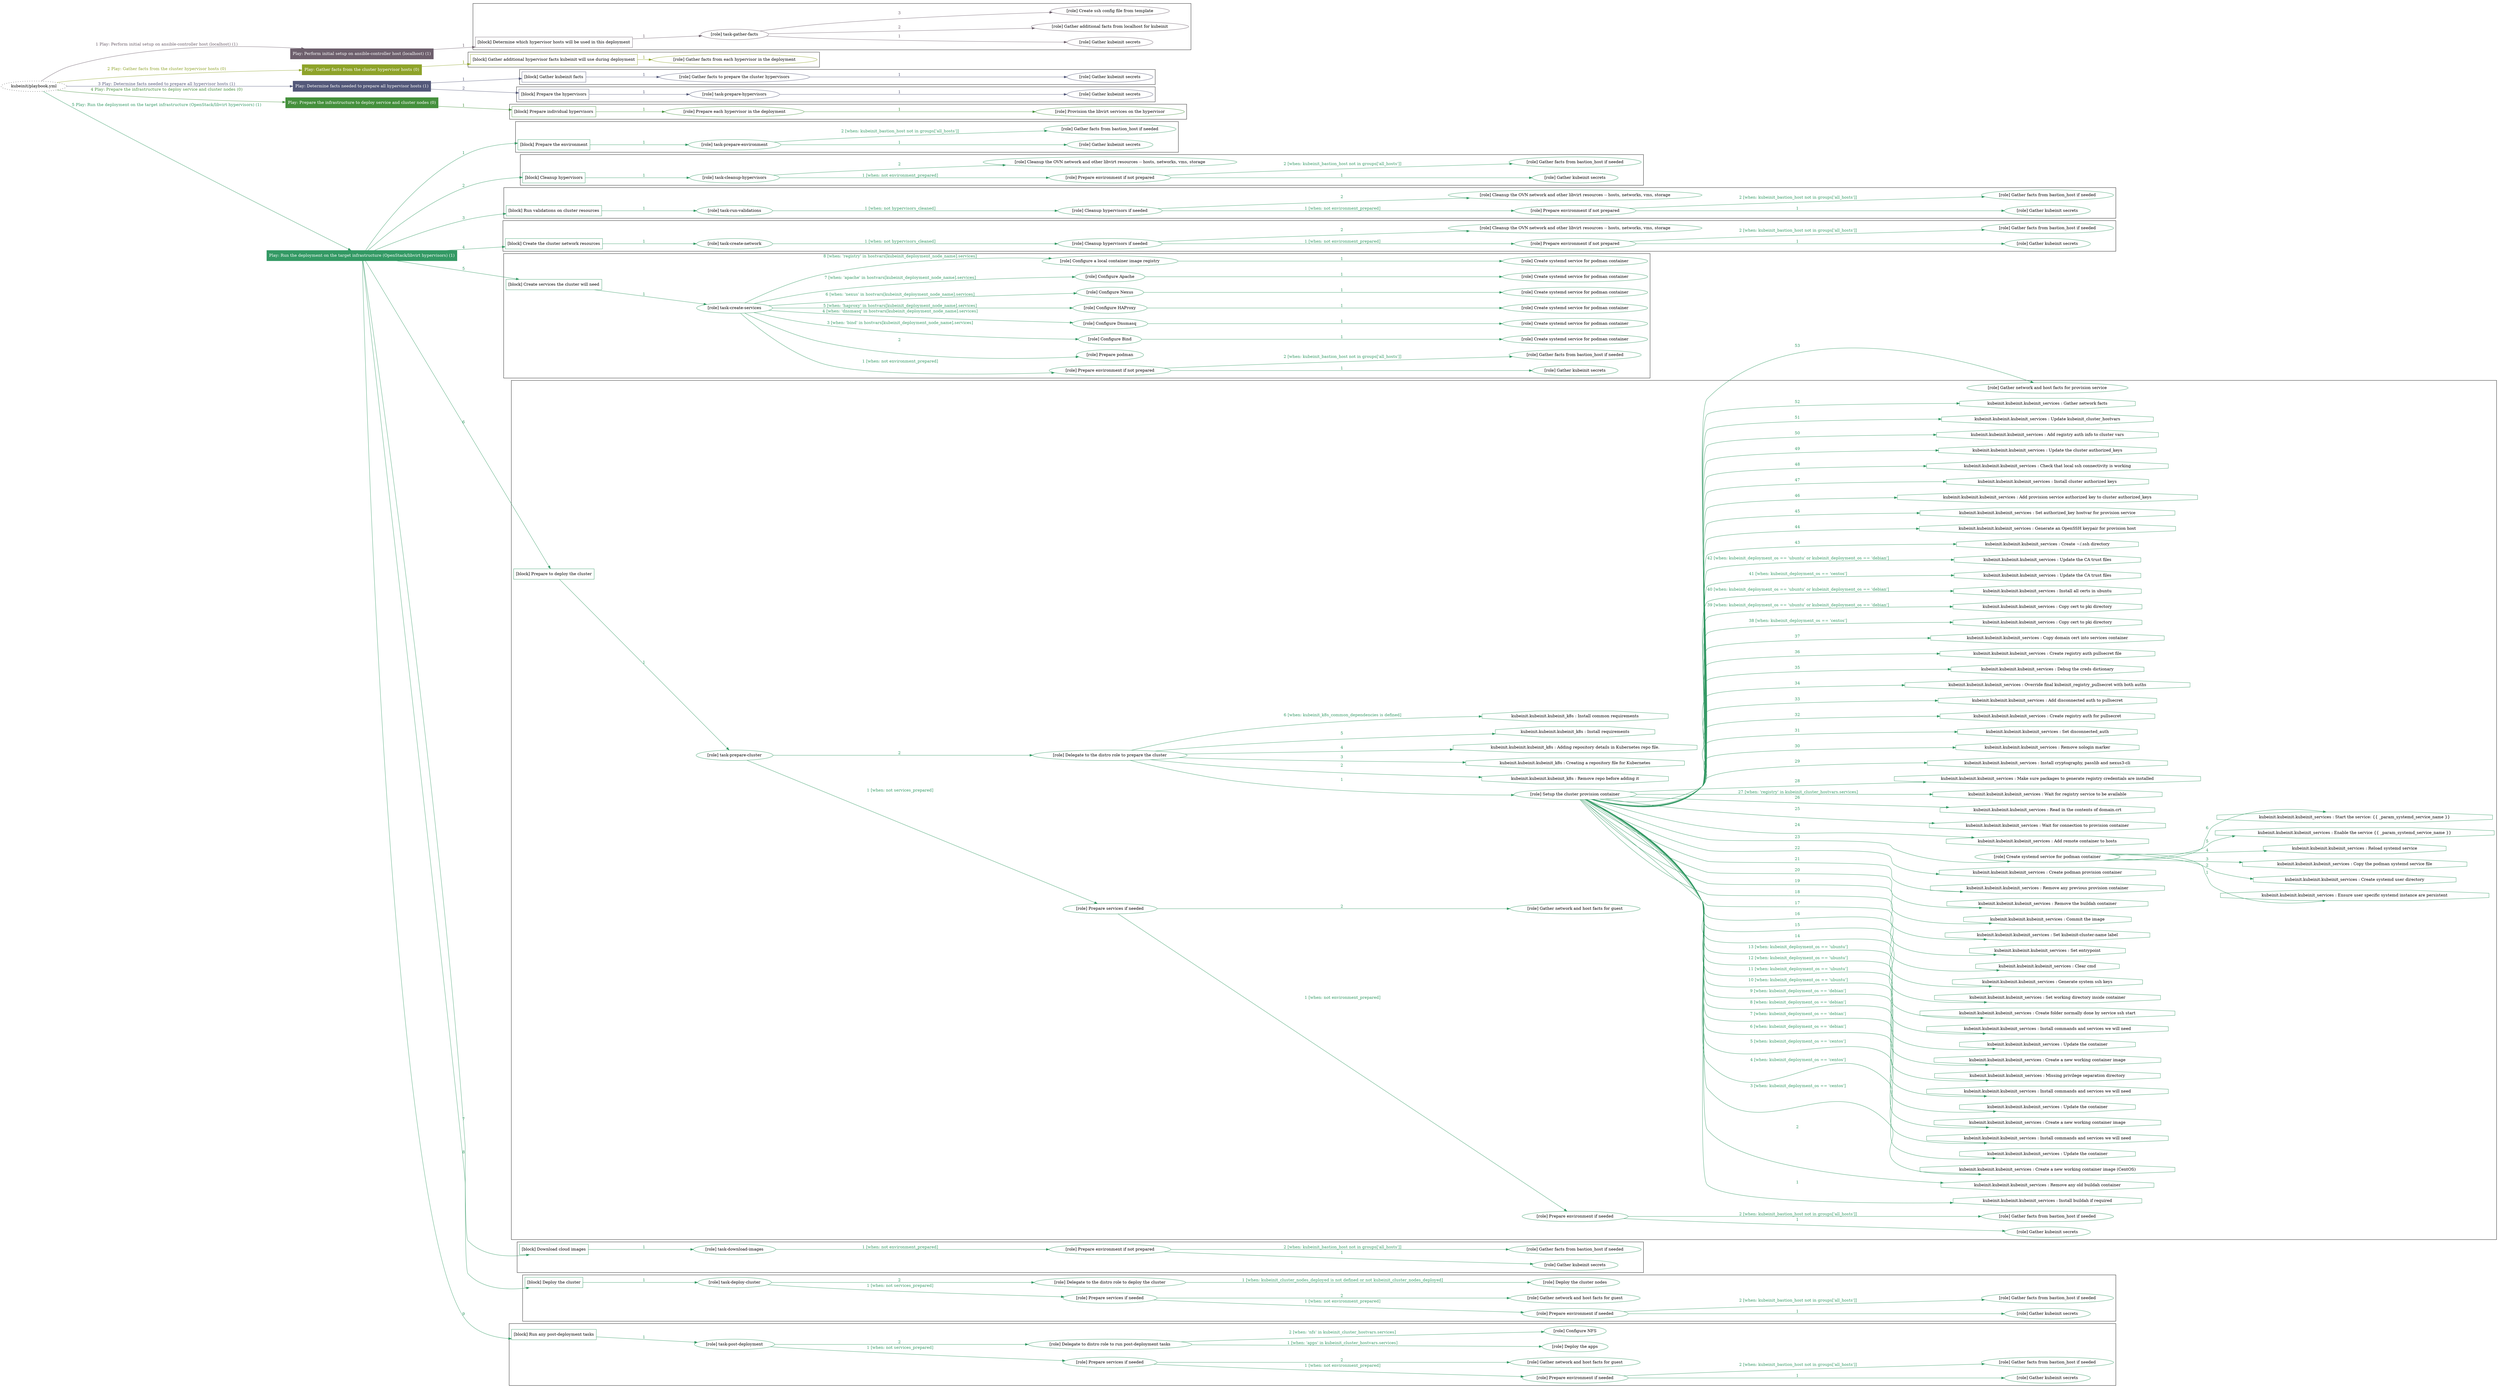 digraph {
	graph [concentrate=true ordering=in rankdir=LR ratio=fill]
	edge [esep=5 sep=10]
	"kubeinit/playbook.yml" [URL="/home/runner/work/kubeinit/kubeinit/kubeinit/playbook.yml" id=playbook_dbe6f496 style=dotted]
	"kubeinit/playbook.yml" -> play_b4f459ac [label="1 Play: Perform initial setup on ansible-controller host (localhost) (1)" color="#6d5f6c" fontcolor="#6d5f6c" id=edge_play_b4f459ac labeltooltip="1 Play: Perform initial setup on ansible-controller host (localhost) (1)" tooltip="1 Play: Perform initial setup on ansible-controller host (localhost) (1)"]
	subgraph "Play: Perform initial setup on ansible-controller host (localhost) (1)" {
		play_b4f459ac [label="Play: Perform initial setup on ansible-controller host (localhost) (1)" URL="/home/runner/work/kubeinit/kubeinit/kubeinit/playbook.yml" color="#6d5f6c" fontcolor="#ffffff" id=play_b4f459ac shape=box style=filled tooltip=localhost]
		play_b4f459ac -> block_85ade0cd [label=1 color="#6d5f6c" fontcolor="#6d5f6c" id=edge_block_85ade0cd labeltooltip=1 tooltip=1]
		subgraph cluster_block_85ade0cd {
			block_85ade0cd [label="[block] Determine which hypervisor hosts will be used in this deployment" URL="/home/runner/work/kubeinit/kubeinit/kubeinit/playbook.yml" color="#6d5f6c" id=block_85ade0cd labeltooltip="Determine which hypervisor hosts will be used in this deployment" shape=box tooltip="Determine which hypervisor hosts will be used in this deployment"]
			block_85ade0cd -> role_33ae314d [label="1 " color="#6d5f6c" fontcolor="#6d5f6c" id=edge_role_33ae314d labeltooltip="1 " tooltip="1 "]
			subgraph "task-gather-facts" {
				role_33ae314d [label="[role] task-gather-facts" URL="/home/runner/work/kubeinit/kubeinit/kubeinit/playbook.yml" color="#6d5f6c" id=role_33ae314d tooltip="task-gather-facts"]
				role_33ae314d -> role_d8a53116 [label="1 " color="#6d5f6c" fontcolor="#6d5f6c" id=edge_role_d8a53116 labeltooltip="1 " tooltip="1 "]
				subgraph "Gather kubeinit secrets" {
					role_d8a53116 [label="[role] Gather kubeinit secrets" URL="/home/runner/.ansible/collections/ansible_collections/kubeinit/kubeinit/roles/kubeinit_prepare/tasks/build_hypervisors_group.yml" color="#6d5f6c" id=role_d8a53116 tooltip="Gather kubeinit secrets"]
				}
				role_33ae314d -> role_c634e2e0 [label="2 " color="#6d5f6c" fontcolor="#6d5f6c" id=edge_role_c634e2e0 labeltooltip="2 " tooltip="2 "]
				subgraph "Gather additional facts from localhost for kubeinit" {
					role_c634e2e0 [label="[role] Gather additional facts from localhost for kubeinit" URL="/home/runner/.ansible/collections/ansible_collections/kubeinit/kubeinit/roles/kubeinit_prepare/tasks/build_hypervisors_group.yml" color="#6d5f6c" id=role_c634e2e0 tooltip="Gather additional facts from localhost for kubeinit"]
				}
				role_33ae314d -> role_4085298b [label="3 " color="#6d5f6c" fontcolor="#6d5f6c" id=edge_role_4085298b labeltooltip="3 " tooltip="3 "]
				subgraph "Create ssh config file from template" {
					role_4085298b [label="[role] Create ssh config file from template" URL="/home/runner/.ansible/collections/ansible_collections/kubeinit/kubeinit/roles/kubeinit_prepare/tasks/build_hypervisors_group.yml" color="#6d5f6c" id=role_4085298b tooltip="Create ssh config file from template"]
				}
			}
		}
	}
	"kubeinit/playbook.yml" -> play_7689d37a [label="2 Play: Gather facts from the cluster hypervisor hosts (0)" color="#8ea329" fontcolor="#8ea329" id=edge_play_7689d37a labeltooltip="2 Play: Gather facts from the cluster hypervisor hosts (0)" tooltip="2 Play: Gather facts from the cluster hypervisor hosts (0)"]
	subgraph "Play: Gather facts from the cluster hypervisor hosts (0)" {
		play_7689d37a [label="Play: Gather facts from the cluster hypervisor hosts (0)" URL="/home/runner/work/kubeinit/kubeinit/kubeinit/playbook.yml" color="#8ea329" fontcolor="#ffffff" id=play_7689d37a shape=box style=filled tooltip="Play: Gather facts from the cluster hypervisor hosts (0)"]
		play_7689d37a -> block_f1633851 [label=1 color="#8ea329" fontcolor="#8ea329" id=edge_block_f1633851 labeltooltip=1 tooltip=1]
		subgraph cluster_block_f1633851 {
			block_f1633851 [label="[block] Gather additional hypervisor facts kubeinit will use during deployment" URL="/home/runner/work/kubeinit/kubeinit/kubeinit/playbook.yml" color="#8ea329" id=block_f1633851 labeltooltip="Gather additional hypervisor facts kubeinit will use during deployment" shape=box tooltip="Gather additional hypervisor facts kubeinit will use during deployment"]
			block_f1633851 -> role_988126da [label="1 " color="#8ea329" fontcolor="#8ea329" id=edge_role_988126da labeltooltip="1 " tooltip="1 "]
			subgraph "Gather facts from each hypervisor in the deployment" {
				role_988126da [label="[role] Gather facts from each hypervisor in the deployment" URL="/home/runner/work/kubeinit/kubeinit/kubeinit/playbook.yml" color="#8ea329" id=role_988126da tooltip="Gather facts from each hypervisor in the deployment"]
			}
		}
	}
	"kubeinit/playbook.yml" -> play_0b417fd3 [label="3 Play: Determine facts needed to prepare all hypervisor hosts (1)" color="#535879" fontcolor="#535879" id=edge_play_0b417fd3 labeltooltip="3 Play: Determine facts needed to prepare all hypervisor hosts (1)" tooltip="3 Play: Determine facts needed to prepare all hypervisor hosts (1)"]
	subgraph "Play: Determine facts needed to prepare all hypervisor hosts (1)" {
		play_0b417fd3 [label="Play: Determine facts needed to prepare all hypervisor hosts (1)" URL="/home/runner/work/kubeinit/kubeinit/kubeinit/playbook.yml" color="#535879" fontcolor="#ffffff" id=play_0b417fd3 shape=box style=filled tooltip=localhost]
		play_0b417fd3 -> block_7607451c [label=1 color="#535879" fontcolor="#535879" id=edge_block_7607451c labeltooltip=1 tooltip=1]
		subgraph cluster_block_7607451c {
			block_7607451c [label="[block] Gather kubeinit facts" URL="/home/runner/work/kubeinit/kubeinit/kubeinit/playbook.yml" color="#535879" id=block_7607451c labeltooltip="Gather kubeinit facts" shape=box tooltip="Gather kubeinit facts"]
			block_7607451c -> role_f0656dc0 [label="1 " color="#535879" fontcolor="#535879" id=edge_role_f0656dc0 labeltooltip="1 " tooltip="1 "]
			subgraph "Gather facts to prepare the cluster hypervisors" {
				role_f0656dc0 [label="[role] Gather facts to prepare the cluster hypervisors" URL="/home/runner/work/kubeinit/kubeinit/kubeinit/playbook.yml" color="#535879" id=role_f0656dc0 tooltip="Gather facts to prepare the cluster hypervisors"]
				role_f0656dc0 -> role_46118b0e [label="1 " color="#535879" fontcolor="#535879" id=edge_role_46118b0e labeltooltip="1 " tooltip="1 "]
				subgraph "Gather kubeinit secrets" {
					role_46118b0e [label="[role] Gather kubeinit secrets" URL="/home/runner/.ansible/collections/ansible_collections/kubeinit/kubeinit/roles/kubeinit_prepare/tasks/gather_kubeinit_facts.yml" color="#535879" id=role_46118b0e tooltip="Gather kubeinit secrets"]
				}
			}
		}
		play_0b417fd3 -> block_2b013f39 [label=2 color="#535879" fontcolor="#535879" id=edge_block_2b013f39 labeltooltip=2 tooltip=2]
		subgraph cluster_block_2b013f39 {
			block_2b013f39 [label="[block] Prepare the hypervisors" URL="/home/runner/work/kubeinit/kubeinit/kubeinit/playbook.yml" color="#535879" id=block_2b013f39 labeltooltip="Prepare the hypervisors" shape=box tooltip="Prepare the hypervisors"]
			block_2b013f39 -> role_3977b6e7 [label="1 " color="#535879" fontcolor="#535879" id=edge_role_3977b6e7 labeltooltip="1 " tooltip="1 "]
			subgraph "task-prepare-hypervisors" {
				role_3977b6e7 [label="[role] task-prepare-hypervisors" URL="/home/runner/work/kubeinit/kubeinit/kubeinit/playbook.yml" color="#535879" id=role_3977b6e7 tooltip="task-prepare-hypervisors"]
				role_3977b6e7 -> role_8a4110f3 [label="1 " color="#535879" fontcolor="#535879" id=edge_role_8a4110f3 labeltooltip="1 " tooltip="1 "]
				subgraph "Gather kubeinit secrets" {
					role_8a4110f3 [label="[role] Gather kubeinit secrets" URL="/home/runner/.ansible/collections/ansible_collections/kubeinit/kubeinit/roles/kubeinit_prepare/tasks/gather_kubeinit_facts.yml" color="#535879" id=role_8a4110f3 tooltip="Gather kubeinit secrets"]
				}
			}
		}
	}
	"kubeinit/playbook.yml" -> play_d4995cc6 [label="4 Play: Prepare the infrastructure to deploy service and cluster nodes (0)" color="#44903c" fontcolor="#44903c" id=edge_play_d4995cc6 labeltooltip="4 Play: Prepare the infrastructure to deploy service and cluster nodes (0)" tooltip="4 Play: Prepare the infrastructure to deploy service and cluster nodes (0)"]
	subgraph "Play: Prepare the infrastructure to deploy service and cluster nodes (0)" {
		play_d4995cc6 [label="Play: Prepare the infrastructure to deploy service and cluster nodes (0)" URL="/home/runner/work/kubeinit/kubeinit/kubeinit/playbook.yml" color="#44903c" fontcolor="#ffffff" id=play_d4995cc6 shape=box style=filled tooltip="Play: Prepare the infrastructure to deploy service and cluster nodes (0)"]
		play_d4995cc6 -> block_48a23c1a [label=1 color="#44903c" fontcolor="#44903c" id=edge_block_48a23c1a labeltooltip=1 tooltip=1]
		subgraph cluster_block_48a23c1a {
			block_48a23c1a [label="[block] Prepare individual hypervisors" URL="/home/runner/work/kubeinit/kubeinit/kubeinit/playbook.yml" color="#44903c" id=block_48a23c1a labeltooltip="Prepare individual hypervisors" shape=box tooltip="Prepare individual hypervisors"]
			block_48a23c1a -> role_7dd2f14c [label="1 " color="#44903c" fontcolor="#44903c" id=edge_role_7dd2f14c labeltooltip="1 " tooltip="1 "]
			subgraph "Prepare each hypervisor in the deployment" {
				role_7dd2f14c [label="[role] Prepare each hypervisor in the deployment" URL="/home/runner/work/kubeinit/kubeinit/kubeinit/playbook.yml" color="#44903c" id=role_7dd2f14c tooltip="Prepare each hypervisor in the deployment"]
				role_7dd2f14c -> role_9cdc0a59 [label="1 " color="#44903c" fontcolor="#44903c" id=edge_role_9cdc0a59 labeltooltip="1 " tooltip="1 "]
				subgraph "Provision the libvirt services on the hypervisor" {
					role_9cdc0a59 [label="[role] Provision the libvirt services on the hypervisor" URL="/home/runner/.ansible/collections/ansible_collections/kubeinit/kubeinit/roles/kubeinit_prepare/tasks/prepare_hypervisor.yml" color="#44903c" id=role_9cdc0a59 tooltip="Provision the libvirt services on the hypervisor"]
				}
			}
		}
	}
	"kubeinit/playbook.yml" -> play_1ec28521 [label="5 Play: Run the deployment on the target infrastructure (OpenStack/libvirt hypervisors) (1)" color="#339964" fontcolor="#339964" id=edge_play_1ec28521 labeltooltip="5 Play: Run the deployment on the target infrastructure (OpenStack/libvirt hypervisors) (1)" tooltip="5 Play: Run the deployment on the target infrastructure (OpenStack/libvirt hypervisors) (1)"]
	subgraph "Play: Run the deployment on the target infrastructure (OpenStack/libvirt hypervisors) (1)" {
		play_1ec28521 [label="Play: Run the deployment on the target infrastructure (OpenStack/libvirt hypervisors) (1)" URL="/home/runner/work/kubeinit/kubeinit/kubeinit/playbook.yml" color="#339964" fontcolor="#ffffff" id=play_1ec28521 shape=box style=filled tooltip=localhost]
		play_1ec28521 -> block_4ac87095 [label=1 color="#339964" fontcolor="#339964" id=edge_block_4ac87095 labeltooltip=1 tooltip=1]
		subgraph cluster_block_4ac87095 {
			block_4ac87095 [label="[block] Prepare the environment" URL="/home/runner/work/kubeinit/kubeinit/kubeinit/playbook.yml" color="#339964" id=block_4ac87095 labeltooltip="Prepare the environment" shape=box tooltip="Prepare the environment"]
			block_4ac87095 -> role_4558de99 [label="1 " color="#339964" fontcolor="#339964" id=edge_role_4558de99 labeltooltip="1 " tooltip="1 "]
			subgraph "task-prepare-environment" {
				role_4558de99 [label="[role] task-prepare-environment" URL="/home/runner/work/kubeinit/kubeinit/kubeinit/playbook.yml" color="#339964" id=role_4558de99 tooltip="task-prepare-environment"]
				role_4558de99 -> role_b680bd0e [label="1 " color="#339964" fontcolor="#339964" id=edge_role_b680bd0e labeltooltip="1 " tooltip="1 "]
				subgraph "Gather kubeinit secrets" {
					role_b680bd0e [label="[role] Gather kubeinit secrets" URL="/home/runner/.ansible/collections/ansible_collections/kubeinit/kubeinit/roles/kubeinit_prepare/tasks/gather_kubeinit_facts.yml" color="#339964" id=role_b680bd0e tooltip="Gather kubeinit secrets"]
				}
				role_4558de99 -> role_40d89625 [label="2 [when: kubeinit_bastion_host not in groups['all_hosts']]" color="#339964" fontcolor="#339964" id=edge_role_40d89625 labeltooltip="2 [when: kubeinit_bastion_host not in groups['all_hosts']]" tooltip="2 [when: kubeinit_bastion_host not in groups['all_hosts']]"]
				subgraph "Gather facts from bastion_host if needed" {
					role_40d89625 [label="[role] Gather facts from bastion_host if needed" URL="/home/runner/.ansible/collections/ansible_collections/kubeinit/kubeinit/roles/kubeinit_prepare/tasks/main.yml" color="#339964" id=role_40d89625 tooltip="Gather facts from bastion_host if needed"]
				}
			}
		}
		play_1ec28521 -> block_6a27274e [label=2 color="#339964" fontcolor="#339964" id=edge_block_6a27274e labeltooltip=2 tooltip=2]
		subgraph cluster_block_6a27274e {
			block_6a27274e [label="[block] Cleanup hypervisors" URL="/home/runner/work/kubeinit/kubeinit/kubeinit/playbook.yml" color="#339964" id=block_6a27274e labeltooltip="Cleanup hypervisors" shape=box tooltip="Cleanup hypervisors"]
			block_6a27274e -> role_3b56dece [label="1 " color="#339964" fontcolor="#339964" id=edge_role_3b56dece labeltooltip="1 " tooltip="1 "]
			subgraph "task-cleanup-hypervisors" {
				role_3b56dece [label="[role] task-cleanup-hypervisors" URL="/home/runner/work/kubeinit/kubeinit/kubeinit/playbook.yml" color="#339964" id=role_3b56dece tooltip="task-cleanup-hypervisors"]
				role_3b56dece -> role_a25177ba [label="1 [when: not environment_prepared]" color="#339964" fontcolor="#339964" id=edge_role_a25177ba labeltooltip="1 [when: not environment_prepared]" tooltip="1 [when: not environment_prepared]"]
				subgraph "Prepare environment if not prepared" {
					role_a25177ba [label="[role] Prepare environment if not prepared" URL="/home/runner/.ansible/collections/ansible_collections/kubeinit/kubeinit/roles/kubeinit_libvirt/tasks/cleanup_hypervisors.yml" color="#339964" id=role_a25177ba tooltip="Prepare environment if not prepared"]
					role_a25177ba -> role_d7927a54 [label="1 " color="#339964" fontcolor="#339964" id=edge_role_d7927a54 labeltooltip="1 " tooltip="1 "]
					subgraph "Gather kubeinit secrets" {
						role_d7927a54 [label="[role] Gather kubeinit secrets" URL="/home/runner/.ansible/collections/ansible_collections/kubeinit/kubeinit/roles/kubeinit_prepare/tasks/gather_kubeinit_facts.yml" color="#339964" id=role_d7927a54 tooltip="Gather kubeinit secrets"]
					}
					role_a25177ba -> role_d01497fd [label="2 [when: kubeinit_bastion_host not in groups['all_hosts']]" color="#339964" fontcolor="#339964" id=edge_role_d01497fd labeltooltip="2 [when: kubeinit_bastion_host not in groups['all_hosts']]" tooltip="2 [when: kubeinit_bastion_host not in groups['all_hosts']]"]
					subgraph "Gather facts from bastion_host if needed" {
						role_d01497fd [label="[role] Gather facts from bastion_host if needed" URL="/home/runner/.ansible/collections/ansible_collections/kubeinit/kubeinit/roles/kubeinit_prepare/tasks/main.yml" color="#339964" id=role_d01497fd tooltip="Gather facts from bastion_host if needed"]
					}
				}
				role_3b56dece -> role_ad0cd6c7 [label="2 " color="#339964" fontcolor="#339964" id=edge_role_ad0cd6c7 labeltooltip="2 " tooltip="2 "]
				subgraph "Cleanup the OVN network and other libvirt resources -- hosts, networks, vms, storage" {
					role_ad0cd6c7 [label="[role] Cleanup the OVN network and other libvirt resources -- hosts, networks, vms, storage" URL="/home/runner/.ansible/collections/ansible_collections/kubeinit/kubeinit/roles/kubeinit_libvirt/tasks/cleanup_hypervisors.yml" color="#339964" id=role_ad0cd6c7 tooltip="Cleanup the OVN network and other libvirt resources -- hosts, networks, vms, storage"]
				}
			}
		}
		play_1ec28521 -> block_01106be6 [label=3 color="#339964" fontcolor="#339964" id=edge_block_01106be6 labeltooltip=3 tooltip=3]
		subgraph cluster_block_01106be6 {
			block_01106be6 [label="[block] Run validations on cluster resources" URL="/home/runner/work/kubeinit/kubeinit/kubeinit/playbook.yml" color="#339964" id=block_01106be6 labeltooltip="Run validations on cluster resources" shape=box tooltip="Run validations on cluster resources"]
			block_01106be6 -> role_967ddf0e [label="1 " color="#339964" fontcolor="#339964" id=edge_role_967ddf0e labeltooltip="1 " tooltip="1 "]
			subgraph "task-run-validations" {
				role_967ddf0e [label="[role] task-run-validations" URL="/home/runner/work/kubeinit/kubeinit/kubeinit/playbook.yml" color="#339964" id=role_967ddf0e tooltip="task-run-validations"]
				role_967ddf0e -> role_46ddb3ac [label="1 [when: not hypervisors_cleaned]" color="#339964" fontcolor="#339964" id=edge_role_46ddb3ac labeltooltip="1 [when: not hypervisors_cleaned]" tooltip="1 [when: not hypervisors_cleaned]"]
				subgraph "Cleanup hypervisors if needed" {
					role_46ddb3ac [label="[role] Cleanup hypervisors if needed" URL="/home/runner/.ansible/collections/ansible_collections/kubeinit/kubeinit/roles/kubeinit_validations/tasks/main.yml" color="#339964" id=role_46ddb3ac tooltip="Cleanup hypervisors if needed"]
					role_46ddb3ac -> role_ca834674 [label="1 [when: not environment_prepared]" color="#339964" fontcolor="#339964" id=edge_role_ca834674 labeltooltip="1 [when: not environment_prepared]" tooltip="1 [when: not environment_prepared]"]
					subgraph "Prepare environment if not prepared" {
						role_ca834674 [label="[role] Prepare environment if not prepared" URL="/home/runner/.ansible/collections/ansible_collections/kubeinit/kubeinit/roles/kubeinit_libvirt/tasks/cleanup_hypervisors.yml" color="#339964" id=role_ca834674 tooltip="Prepare environment if not prepared"]
						role_ca834674 -> role_a02e9b38 [label="1 " color="#339964" fontcolor="#339964" id=edge_role_a02e9b38 labeltooltip="1 " tooltip="1 "]
						subgraph "Gather kubeinit secrets" {
							role_a02e9b38 [label="[role] Gather kubeinit secrets" URL="/home/runner/.ansible/collections/ansible_collections/kubeinit/kubeinit/roles/kubeinit_prepare/tasks/gather_kubeinit_facts.yml" color="#339964" id=role_a02e9b38 tooltip="Gather kubeinit secrets"]
						}
						role_ca834674 -> role_60825d83 [label="2 [when: kubeinit_bastion_host not in groups['all_hosts']]" color="#339964" fontcolor="#339964" id=edge_role_60825d83 labeltooltip="2 [when: kubeinit_bastion_host not in groups['all_hosts']]" tooltip="2 [when: kubeinit_bastion_host not in groups['all_hosts']]"]
						subgraph "Gather facts from bastion_host if needed" {
							role_60825d83 [label="[role] Gather facts from bastion_host if needed" URL="/home/runner/.ansible/collections/ansible_collections/kubeinit/kubeinit/roles/kubeinit_prepare/tasks/main.yml" color="#339964" id=role_60825d83 tooltip="Gather facts from bastion_host if needed"]
						}
					}
					role_46ddb3ac -> role_d1a56912 [label="2 " color="#339964" fontcolor="#339964" id=edge_role_d1a56912 labeltooltip="2 " tooltip="2 "]
					subgraph "Cleanup the OVN network and other libvirt resources -- hosts, networks, vms, storage" {
						role_d1a56912 [label="[role] Cleanup the OVN network and other libvirt resources -- hosts, networks, vms, storage" URL="/home/runner/.ansible/collections/ansible_collections/kubeinit/kubeinit/roles/kubeinit_libvirt/tasks/cleanup_hypervisors.yml" color="#339964" id=role_d1a56912 tooltip="Cleanup the OVN network and other libvirt resources -- hosts, networks, vms, storage"]
					}
				}
			}
		}
		play_1ec28521 -> block_3a8feace [label=4 color="#339964" fontcolor="#339964" id=edge_block_3a8feace labeltooltip=4 tooltip=4]
		subgraph cluster_block_3a8feace {
			block_3a8feace [label="[block] Create the cluster network resources" URL="/home/runner/work/kubeinit/kubeinit/kubeinit/playbook.yml" color="#339964" id=block_3a8feace labeltooltip="Create the cluster network resources" shape=box tooltip="Create the cluster network resources"]
			block_3a8feace -> role_9c58b295 [label="1 " color="#339964" fontcolor="#339964" id=edge_role_9c58b295 labeltooltip="1 " tooltip="1 "]
			subgraph "task-create-network" {
				role_9c58b295 [label="[role] task-create-network" URL="/home/runner/work/kubeinit/kubeinit/kubeinit/playbook.yml" color="#339964" id=role_9c58b295 tooltip="task-create-network"]
				role_9c58b295 -> role_1bc6f1cb [label="1 [when: not hypervisors_cleaned]" color="#339964" fontcolor="#339964" id=edge_role_1bc6f1cb labeltooltip="1 [when: not hypervisors_cleaned]" tooltip="1 [when: not hypervisors_cleaned]"]
				subgraph "Cleanup hypervisors if needed" {
					role_1bc6f1cb [label="[role] Cleanup hypervisors if needed" URL="/home/runner/.ansible/collections/ansible_collections/kubeinit/kubeinit/roles/kubeinit_libvirt/tasks/create_network.yml" color="#339964" id=role_1bc6f1cb tooltip="Cleanup hypervisors if needed"]
					role_1bc6f1cb -> role_b637855d [label="1 [when: not environment_prepared]" color="#339964" fontcolor="#339964" id=edge_role_b637855d labeltooltip="1 [when: not environment_prepared]" tooltip="1 [when: not environment_prepared]"]
					subgraph "Prepare environment if not prepared" {
						role_b637855d [label="[role] Prepare environment if not prepared" URL="/home/runner/.ansible/collections/ansible_collections/kubeinit/kubeinit/roles/kubeinit_libvirt/tasks/cleanup_hypervisors.yml" color="#339964" id=role_b637855d tooltip="Prepare environment if not prepared"]
						role_b637855d -> role_e580c3e7 [label="1 " color="#339964" fontcolor="#339964" id=edge_role_e580c3e7 labeltooltip="1 " tooltip="1 "]
						subgraph "Gather kubeinit secrets" {
							role_e580c3e7 [label="[role] Gather kubeinit secrets" URL="/home/runner/.ansible/collections/ansible_collections/kubeinit/kubeinit/roles/kubeinit_prepare/tasks/gather_kubeinit_facts.yml" color="#339964" id=role_e580c3e7 tooltip="Gather kubeinit secrets"]
						}
						role_b637855d -> role_63ef02e7 [label="2 [when: kubeinit_bastion_host not in groups['all_hosts']]" color="#339964" fontcolor="#339964" id=edge_role_63ef02e7 labeltooltip="2 [when: kubeinit_bastion_host not in groups['all_hosts']]" tooltip="2 [when: kubeinit_bastion_host not in groups['all_hosts']]"]
						subgraph "Gather facts from bastion_host if needed" {
							role_63ef02e7 [label="[role] Gather facts from bastion_host if needed" URL="/home/runner/.ansible/collections/ansible_collections/kubeinit/kubeinit/roles/kubeinit_prepare/tasks/main.yml" color="#339964" id=role_63ef02e7 tooltip="Gather facts from bastion_host if needed"]
						}
					}
					role_1bc6f1cb -> role_1748393e [label="2 " color="#339964" fontcolor="#339964" id=edge_role_1748393e labeltooltip="2 " tooltip="2 "]
					subgraph "Cleanup the OVN network and other libvirt resources -- hosts, networks, vms, storage" {
						role_1748393e [label="[role] Cleanup the OVN network and other libvirt resources -- hosts, networks, vms, storage" URL="/home/runner/.ansible/collections/ansible_collections/kubeinit/kubeinit/roles/kubeinit_libvirt/tasks/cleanup_hypervisors.yml" color="#339964" id=role_1748393e tooltip="Cleanup the OVN network and other libvirt resources -- hosts, networks, vms, storage"]
					}
				}
			}
		}
		play_1ec28521 -> block_96e6966a [label=5 color="#339964" fontcolor="#339964" id=edge_block_96e6966a labeltooltip=5 tooltip=5]
		subgraph cluster_block_96e6966a {
			block_96e6966a [label="[block] Create services the cluster will need" URL="/home/runner/work/kubeinit/kubeinit/kubeinit/playbook.yml" color="#339964" id=block_96e6966a labeltooltip="Create services the cluster will need" shape=box tooltip="Create services the cluster will need"]
			block_96e6966a -> role_1766e93f [label="1 " color="#339964" fontcolor="#339964" id=edge_role_1766e93f labeltooltip="1 " tooltip="1 "]
			subgraph "task-create-services" {
				role_1766e93f [label="[role] task-create-services" URL="/home/runner/work/kubeinit/kubeinit/kubeinit/playbook.yml" color="#339964" id=role_1766e93f tooltip="task-create-services"]
				role_1766e93f -> role_3154e7c9 [label="1 [when: not environment_prepared]" color="#339964" fontcolor="#339964" id=edge_role_3154e7c9 labeltooltip="1 [when: not environment_prepared]" tooltip="1 [when: not environment_prepared]"]
				subgraph "Prepare environment if not prepared" {
					role_3154e7c9 [label="[role] Prepare environment if not prepared" URL="/home/runner/.ansible/collections/ansible_collections/kubeinit/kubeinit/roles/kubeinit_services/tasks/main.yml" color="#339964" id=role_3154e7c9 tooltip="Prepare environment if not prepared"]
					role_3154e7c9 -> role_864be9d4 [label="1 " color="#339964" fontcolor="#339964" id=edge_role_864be9d4 labeltooltip="1 " tooltip="1 "]
					subgraph "Gather kubeinit secrets" {
						role_864be9d4 [label="[role] Gather kubeinit secrets" URL="/home/runner/.ansible/collections/ansible_collections/kubeinit/kubeinit/roles/kubeinit_prepare/tasks/gather_kubeinit_facts.yml" color="#339964" id=role_864be9d4 tooltip="Gather kubeinit secrets"]
					}
					role_3154e7c9 -> role_02f8041d [label="2 [when: kubeinit_bastion_host not in groups['all_hosts']]" color="#339964" fontcolor="#339964" id=edge_role_02f8041d labeltooltip="2 [when: kubeinit_bastion_host not in groups['all_hosts']]" tooltip="2 [when: kubeinit_bastion_host not in groups['all_hosts']]"]
					subgraph "Gather facts from bastion_host if needed" {
						role_02f8041d [label="[role] Gather facts from bastion_host if needed" URL="/home/runner/.ansible/collections/ansible_collections/kubeinit/kubeinit/roles/kubeinit_prepare/tasks/main.yml" color="#339964" id=role_02f8041d tooltip="Gather facts from bastion_host if needed"]
					}
				}
				role_1766e93f -> role_1d906307 [label="2 " color="#339964" fontcolor="#339964" id=edge_role_1d906307 labeltooltip="2 " tooltip="2 "]
				subgraph "Prepare podman" {
					role_1d906307 [label="[role] Prepare podman" URL="/home/runner/.ansible/collections/ansible_collections/kubeinit/kubeinit/roles/kubeinit_services/tasks/00_create_service_pod.yml" color="#339964" id=role_1d906307 tooltip="Prepare podman"]
				}
				role_1766e93f -> role_d9612824 [label="3 [when: 'bind' in hostvars[kubeinit_deployment_node_name].services]" color="#339964" fontcolor="#339964" id=edge_role_d9612824 labeltooltip="3 [when: 'bind' in hostvars[kubeinit_deployment_node_name].services]" tooltip="3 [when: 'bind' in hostvars[kubeinit_deployment_node_name].services]"]
				subgraph "Configure Bind" {
					role_d9612824 [label="[role] Configure Bind" URL="/home/runner/.ansible/collections/ansible_collections/kubeinit/kubeinit/roles/kubeinit_services/tasks/start_services_containers.yml" color="#339964" id=role_d9612824 tooltip="Configure Bind"]
					role_d9612824 -> role_dff6e3da [label="1 " color="#339964" fontcolor="#339964" id=edge_role_dff6e3da labeltooltip="1 " tooltip="1 "]
					subgraph "Create systemd service for podman container" {
						role_dff6e3da [label="[role] Create systemd service for podman container" URL="/home/runner/.ansible/collections/ansible_collections/kubeinit/kubeinit/roles/kubeinit_bind/tasks/main.yml" color="#339964" id=role_dff6e3da tooltip="Create systemd service for podman container"]
					}
				}
				role_1766e93f -> role_fdcad55b [label="4 [when: 'dnsmasq' in hostvars[kubeinit_deployment_node_name].services]" color="#339964" fontcolor="#339964" id=edge_role_fdcad55b labeltooltip="4 [when: 'dnsmasq' in hostvars[kubeinit_deployment_node_name].services]" tooltip="4 [when: 'dnsmasq' in hostvars[kubeinit_deployment_node_name].services]"]
				subgraph "Configure Dnsmasq" {
					role_fdcad55b [label="[role] Configure Dnsmasq" URL="/home/runner/.ansible/collections/ansible_collections/kubeinit/kubeinit/roles/kubeinit_services/tasks/start_services_containers.yml" color="#339964" id=role_fdcad55b tooltip="Configure Dnsmasq"]
					role_fdcad55b -> role_dd81f48e [label="1 " color="#339964" fontcolor="#339964" id=edge_role_dd81f48e labeltooltip="1 " tooltip="1 "]
					subgraph "Create systemd service for podman container" {
						role_dd81f48e [label="[role] Create systemd service for podman container" URL="/home/runner/.ansible/collections/ansible_collections/kubeinit/kubeinit/roles/kubeinit_dnsmasq/tasks/main.yml" color="#339964" id=role_dd81f48e tooltip="Create systemd service for podman container"]
					}
				}
				role_1766e93f -> role_81300b34 [label="5 [when: 'haproxy' in hostvars[kubeinit_deployment_node_name].services]" color="#339964" fontcolor="#339964" id=edge_role_81300b34 labeltooltip="5 [when: 'haproxy' in hostvars[kubeinit_deployment_node_name].services]" tooltip="5 [when: 'haproxy' in hostvars[kubeinit_deployment_node_name].services]"]
				subgraph "Configure HAProxy" {
					role_81300b34 [label="[role] Configure HAProxy" URL="/home/runner/.ansible/collections/ansible_collections/kubeinit/kubeinit/roles/kubeinit_services/tasks/start_services_containers.yml" color="#339964" id=role_81300b34 tooltip="Configure HAProxy"]
					role_81300b34 -> role_cdcb88f7 [label="1 " color="#339964" fontcolor="#339964" id=edge_role_cdcb88f7 labeltooltip="1 " tooltip="1 "]
					subgraph "Create systemd service for podman container" {
						role_cdcb88f7 [label="[role] Create systemd service for podman container" URL="/home/runner/.ansible/collections/ansible_collections/kubeinit/kubeinit/roles/kubeinit_haproxy/tasks/main.yml" color="#339964" id=role_cdcb88f7 tooltip="Create systemd service for podman container"]
					}
				}
				role_1766e93f -> role_065f8983 [label="6 [when: 'nexus' in hostvars[kubeinit_deployment_node_name].services]" color="#339964" fontcolor="#339964" id=edge_role_065f8983 labeltooltip="6 [when: 'nexus' in hostvars[kubeinit_deployment_node_name].services]" tooltip="6 [when: 'nexus' in hostvars[kubeinit_deployment_node_name].services]"]
				subgraph "Configure Nexus" {
					role_065f8983 [label="[role] Configure Nexus" URL="/home/runner/.ansible/collections/ansible_collections/kubeinit/kubeinit/roles/kubeinit_services/tasks/start_services_containers.yml" color="#339964" id=role_065f8983 tooltip="Configure Nexus"]
					role_065f8983 -> role_0fa32cb7 [label="1 " color="#339964" fontcolor="#339964" id=edge_role_0fa32cb7 labeltooltip="1 " tooltip="1 "]
					subgraph "Create systemd service for podman container" {
						role_0fa32cb7 [label="[role] Create systemd service for podman container" URL="/home/runner/.ansible/collections/ansible_collections/kubeinit/kubeinit/roles/kubeinit_nexus/tasks/main.yml" color="#339964" id=role_0fa32cb7 tooltip="Create systemd service for podman container"]
					}
				}
				role_1766e93f -> role_5655369d [label="7 [when: 'apache' in hostvars[kubeinit_deployment_node_name].services]" color="#339964" fontcolor="#339964" id=edge_role_5655369d labeltooltip="7 [when: 'apache' in hostvars[kubeinit_deployment_node_name].services]" tooltip="7 [when: 'apache' in hostvars[kubeinit_deployment_node_name].services]"]
				subgraph "Configure Apache" {
					role_5655369d [label="[role] Configure Apache" URL="/home/runner/.ansible/collections/ansible_collections/kubeinit/kubeinit/roles/kubeinit_services/tasks/start_services_containers.yml" color="#339964" id=role_5655369d tooltip="Configure Apache"]
					role_5655369d -> role_b2ad211e [label="1 " color="#339964" fontcolor="#339964" id=edge_role_b2ad211e labeltooltip="1 " tooltip="1 "]
					subgraph "Create systemd service for podman container" {
						role_b2ad211e [label="[role] Create systemd service for podman container" URL="/home/runner/.ansible/collections/ansible_collections/kubeinit/kubeinit/roles/kubeinit_apache/tasks/main.yml" color="#339964" id=role_b2ad211e tooltip="Create systemd service for podman container"]
					}
				}
				role_1766e93f -> role_c713cea8 [label="8 [when: 'registry' in hostvars[kubeinit_deployment_node_name].services]" color="#339964" fontcolor="#339964" id=edge_role_c713cea8 labeltooltip="8 [when: 'registry' in hostvars[kubeinit_deployment_node_name].services]" tooltip="8 [when: 'registry' in hostvars[kubeinit_deployment_node_name].services]"]
				subgraph "Configure a local container image registry" {
					role_c713cea8 [label="[role] Configure a local container image registry" URL="/home/runner/.ansible/collections/ansible_collections/kubeinit/kubeinit/roles/kubeinit_services/tasks/start_services_containers.yml" color="#339964" id=role_c713cea8 tooltip="Configure a local container image registry"]
					role_c713cea8 -> role_e6fec97b [label="1 " color="#339964" fontcolor="#339964" id=edge_role_e6fec97b labeltooltip="1 " tooltip="1 "]
					subgraph "Create systemd service for podman container" {
						role_e6fec97b [label="[role] Create systemd service for podman container" URL="/home/runner/.ansible/collections/ansible_collections/kubeinit/kubeinit/roles/kubeinit_registry/tasks/main.yml" color="#339964" id=role_e6fec97b tooltip="Create systemd service for podman container"]
					}
				}
			}
		}
		play_1ec28521 -> block_f9205758 [label=6 color="#339964" fontcolor="#339964" id=edge_block_f9205758 labeltooltip=6 tooltip=6]
		subgraph cluster_block_f9205758 {
			block_f9205758 [label="[block] Prepare to deploy the cluster" URL="/home/runner/work/kubeinit/kubeinit/kubeinit/playbook.yml" color="#339964" id=block_f9205758 labeltooltip="Prepare to deploy the cluster" shape=box tooltip="Prepare to deploy the cluster"]
			block_f9205758 -> role_1aad3d21 [label="1 " color="#339964" fontcolor="#339964" id=edge_role_1aad3d21 labeltooltip="1 " tooltip="1 "]
			subgraph "task-prepare-cluster" {
				role_1aad3d21 [label="[role] task-prepare-cluster" URL="/home/runner/work/kubeinit/kubeinit/kubeinit/playbook.yml" color="#339964" id=role_1aad3d21 tooltip="task-prepare-cluster"]
				role_1aad3d21 -> role_522b72d0 [label="1 [when: not services_prepared]" color="#339964" fontcolor="#339964" id=edge_role_522b72d0 labeltooltip="1 [when: not services_prepared]" tooltip="1 [when: not services_prepared]"]
				subgraph "Prepare services if needed" {
					role_522b72d0 [label="[role] Prepare services if needed" URL="/home/runner/.ansible/collections/ansible_collections/kubeinit/kubeinit/roles/kubeinit_prepare/tasks/prepare_cluster.yml" color="#339964" id=role_522b72d0 tooltip="Prepare services if needed"]
					role_522b72d0 -> role_31505e27 [label="1 [when: not environment_prepared]" color="#339964" fontcolor="#339964" id=edge_role_31505e27 labeltooltip="1 [when: not environment_prepared]" tooltip="1 [when: not environment_prepared]"]
					subgraph "Prepare environment if needed" {
						role_31505e27 [label="[role] Prepare environment if needed" URL="/home/runner/.ansible/collections/ansible_collections/kubeinit/kubeinit/roles/kubeinit_services/tasks/prepare_services.yml" color="#339964" id=role_31505e27 tooltip="Prepare environment if needed"]
						role_31505e27 -> role_efc406ee [label="1 " color="#339964" fontcolor="#339964" id=edge_role_efc406ee labeltooltip="1 " tooltip="1 "]
						subgraph "Gather kubeinit secrets" {
							role_efc406ee [label="[role] Gather kubeinit secrets" URL="/home/runner/.ansible/collections/ansible_collections/kubeinit/kubeinit/roles/kubeinit_prepare/tasks/gather_kubeinit_facts.yml" color="#339964" id=role_efc406ee tooltip="Gather kubeinit secrets"]
						}
						role_31505e27 -> role_8e054d51 [label="2 [when: kubeinit_bastion_host not in groups['all_hosts']]" color="#339964" fontcolor="#339964" id=edge_role_8e054d51 labeltooltip="2 [when: kubeinit_bastion_host not in groups['all_hosts']]" tooltip="2 [when: kubeinit_bastion_host not in groups['all_hosts']]"]
						subgraph "Gather facts from bastion_host if needed" {
							role_8e054d51 [label="[role] Gather facts from bastion_host if needed" URL="/home/runner/.ansible/collections/ansible_collections/kubeinit/kubeinit/roles/kubeinit_prepare/tasks/main.yml" color="#339964" id=role_8e054d51 tooltip="Gather facts from bastion_host if needed"]
						}
					}
					role_522b72d0 -> role_79c78d97 [label="2 " color="#339964" fontcolor="#339964" id=edge_role_79c78d97 labeltooltip="2 " tooltip="2 "]
					subgraph "Gather network and host facts for guest" {
						role_79c78d97 [label="[role] Gather network and host facts for guest" URL="/home/runner/.ansible/collections/ansible_collections/kubeinit/kubeinit/roles/kubeinit_services/tasks/prepare_services.yml" color="#339964" id=role_79c78d97 tooltip="Gather network and host facts for guest"]
					}
				}
				role_1aad3d21 -> role_e37e6350 [label="2 " color="#339964" fontcolor="#339964" id=edge_role_e37e6350 labeltooltip="2 " tooltip="2 "]
				subgraph "Delegate to the distro role to prepare the cluster" {
					role_e37e6350 [label="[role] Delegate to the distro role to prepare the cluster" URL="/home/runner/.ansible/collections/ansible_collections/kubeinit/kubeinit/roles/kubeinit_prepare/tasks/prepare_cluster.yml" color="#339964" id=role_e37e6350 tooltip="Delegate to the distro role to prepare the cluster"]
					role_e37e6350 -> role_103413e7 [label="1 " color="#339964" fontcolor="#339964" id=edge_role_103413e7 labeltooltip="1 " tooltip="1 "]
					subgraph "Setup the cluster provision container" {
						role_103413e7 [label="[role] Setup the cluster provision container" URL="/home/runner/.ansible/collections/ansible_collections/kubeinit/kubeinit/roles/kubeinit_k8s/tasks/prepare_cluster.yml" color="#339964" id=role_103413e7 tooltip="Setup the cluster provision container"]
						task_5fb743d0 [label="kubeinit.kubeinit.kubeinit_services : Install buildah if required" URL="/home/runner/.ansible/collections/ansible_collections/kubeinit/kubeinit/roles/kubeinit_services/tasks/create_provision_container.yml" color="#339964" id=task_5fb743d0 shape=octagon tooltip="kubeinit.kubeinit.kubeinit_services : Install buildah if required"]
						role_103413e7 -> task_5fb743d0 [label="1 " color="#339964" fontcolor="#339964" id=edge_task_5fb743d0 labeltooltip="1 " tooltip="1 "]
						task_346f9695 [label="kubeinit.kubeinit.kubeinit_services : Remove any old buildah container" URL="/home/runner/.ansible/collections/ansible_collections/kubeinit/kubeinit/roles/kubeinit_services/tasks/create_provision_container.yml" color="#339964" id=task_346f9695 shape=octagon tooltip="kubeinit.kubeinit.kubeinit_services : Remove any old buildah container"]
						role_103413e7 -> task_346f9695 [label="2 " color="#339964" fontcolor="#339964" id=edge_task_346f9695 labeltooltip="2 " tooltip="2 "]
						task_f7f8a0b2 [label="kubeinit.kubeinit.kubeinit_services : Create a new working container image (CentOS)" URL="/home/runner/.ansible/collections/ansible_collections/kubeinit/kubeinit/roles/kubeinit_services/tasks/create_provision_container.yml" color="#339964" id=task_f7f8a0b2 shape=octagon tooltip="kubeinit.kubeinit.kubeinit_services : Create a new working container image (CentOS)"]
						role_103413e7 -> task_f7f8a0b2 [label="3 [when: kubeinit_deployment_os == 'centos']" color="#339964" fontcolor="#339964" id=edge_task_f7f8a0b2 labeltooltip="3 [when: kubeinit_deployment_os == 'centos']" tooltip="3 [when: kubeinit_deployment_os == 'centos']"]
						task_58765f5b [label="kubeinit.kubeinit.kubeinit_services : Update the container" URL="/home/runner/.ansible/collections/ansible_collections/kubeinit/kubeinit/roles/kubeinit_services/tasks/create_provision_container.yml" color="#339964" id=task_58765f5b shape=octagon tooltip="kubeinit.kubeinit.kubeinit_services : Update the container"]
						role_103413e7 -> task_58765f5b [label="4 [when: kubeinit_deployment_os == 'centos']" color="#339964" fontcolor="#339964" id=edge_task_58765f5b labeltooltip="4 [when: kubeinit_deployment_os == 'centos']" tooltip="4 [when: kubeinit_deployment_os == 'centos']"]
						task_112292a7 [label="kubeinit.kubeinit.kubeinit_services : Install commands and services we will need" URL="/home/runner/.ansible/collections/ansible_collections/kubeinit/kubeinit/roles/kubeinit_services/tasks/create_provision_container.yml" color="#339964" id=task_112292a7 shape=octagon tooltip="kubeinit.kubeinit.kubeinit_services : Install commands and services we will need"]
						role_103413e7 -> task_112292a7 [label="5 [when: kubeinit_deployment_os == 'centos']" color="#339964" fontcolor="#339964" id=edge_task_112292a7 labeltooltip="5 [when: kubeinit_deployment_os == 'centos']" tooltip="5 [when: kubeinit_deployment_os == 'centos']"]
						task_6ea6a3db [label="kubeinit.kubeinit.kubeinit_services : Create a new working container image" URL="/home/runner/.ansible/collections/ansible_collections/kubeinit/kubeinit/roles/kubeinit_services/tasks/create_provision_container.yml" color="#339964" id=task_6ea6a3db shape=octagon tooltip="kubeinit.kubeinit.kubeinit_services : Create a new working container image"]
						role_103413e7 -> task_6ea6a3db [label="6 [when: kubeinit_deployment_os == 'debian']" color="#339964" fontcolor="#339964" id=edge_task_6ea6a3db labeltooltip="6 [when: kubeinit_deployment_os == 'debian']" tooltip="6 [when: kubeinit_deployment_os == 'debian']"]
						task_d4263022 [label="kubeinit.kubeinit.kubeinit_services : Update the container" URL="/home/runner/.ansible/collections/ansible_collections/kubeinit/kubeinit/roles/kubeinit_services/tasks/create_provision_container.yml" color="#339964" id=task_d4263022 shape=octagon tooltip="kubeinit.kubeinit.kubeinit_services : Update the container"]
						role_103413e7 -> task_d4263022 [label="7 [when: kubeinit_deployment_os == 'debian']" color="#339964" fontcolor="#339964" id=edge_task_d4263022 labeltooltip="7 [when: kubeinit_deployment_os == 'debian']" tooltip="7 [when: kubeinit_deployment_os == 'debian']"]
						task_b230f6b8 [label="kubeinit.kubeinit.kubeinit_services : Install commands and services we will need" URL="/home/runner/.ansible/collections/ansible_collections/kubeinit/kubeinit/roles/kubeinit_services/tasks/create_provision_container.yml" color="#339964" id=task_b230f6b8 shape=octagon tooltip="kubeinit.kubeinit.kubeinit_services : Install commands and services we will need"]
						role_103413e7 -> task_b230f6b8 [label="8 [when: kubeinit_deployment_os == 'debian']" color="#339964" fontcolor="#339964" id=edge_task_b230f6b8 labeltooltip="8 [when: kubeinit_deployment_os == 'debian']" tooltip="8 [when: kubeinit_deployment_os == 'debian']"]
						task_24206dd1 [label="kubeinit.kubeinit.kubeinit_services : Missing privilege separation directory" URL="/home/runner/.ansible/collections/ansible_collections/kubeinit/kubeinit/roles/kubeinit_services/tasks/create_provision_container.yml" color="#339964" id=task_24206dd1 shape=octagon tooltip="kubeinit.kubeinit.kubeinit_services : Missing privilege separation directory"]
						role_103413e7 -> task_24206dd1 [label="9 [when: kubeinit_deployment_os == 'debian']" color="#339964" fontcolor="#339964" id=edge_task_24206dd1 labeltooltip="9 [when: kubeinit_deployment_os == 'debian']" tooltip="9 [when: kubeinit_deployment_os == 'debian']"]
						task_2346f47e [label="kubeinit.kubeinit.kubeinit_services : Create a new working container image" URL="/home/runner/.ansible/collections/ansible_collections/kubeinit/kubeinit/roles/kubeinit_services/tasks/create_provision_container.yml" color="#339964" id=task_2346f47e shape=octagon tooltip="kubeinit.kubeinit.kubeinit_services : Create a new working container image"]
						role_103413e7 -> task_2346f47e [label="10 [when: kubeinit_deployment_os == 'ubuntu']" color="#339964" fontcolor="#339964" id=edge_task_2346f47e labeltooltip="10 [when: kubeinit_deployment_os == 'ubuntu']" tooltip="10 [when: kubeinit_deployment_os == 'ubuntu']"]
						task_9cbc68cc [label="kubeinit.kubeinit.kubeinit_services : Update the container" URL="/home/runner/.ansible/collections/ansible_collections/kubeinit/kubeinit/roles/kubeinit_services/tasks/create_provision_container.yml" color="#339964" id=task_9cbc68cc shape=octagon tooltip="kubeinit.kubeinit.kubeinit_services : Update the container"]
						role_103413e7 -> task_9cbc68cc [label="11 [when: kubeinit_deployment_os == 'ubuntu']" color="#339964" fontcolor="#339964" id=edge_task_9cbc68cc labeltooltip="11 [when: kubeinit_deployment_os == 'ubuntu']" tooltip="11 [when: kubeinit_deployment_os == 'ubuntu']"]
						task_6a1b9da2 [label="kubeinit.kubeinit.kubeinit_services : Install commands and services we will need" URL="/home/runner/.ansible/collections/ansible_collections/kubeinit/kubeinit/roles/kubeinit_services/tasks/create_provision_container.yml" color="#339964" id=task_6a1b9da2 shape=octagon tooltip="kubeinit.kubeinit.kubeinit_services : Install commands and services we will need"]
						role_103413e7 -> task_6a1b9da2 [label="12 [when: kubeinit_deployment_os == 'ubuntu']" color="#339964" fontcolor="#339964" id=edge_task_6a1b9da2 labeltooltip="12 [when: kubeinit_deployment_os == 'ubuntu']" tooltip="12 [when: kubeinit_deployment_os == 'ubuntu']"]
						task_0d3d8900 [label="kubeinit.kubeinit.kubeinit_services : Create folder normally done by service ssh start" URL="/home/runner/.ansible/collections/ansible_collections/kubeinit/kubeinit/roles/kubeinit_services/tasks/create_provision_container.yml" color="#339964" id=task_0d3d8900 shape=octagon tooltip="kubeinit.kubeinit.kubeinit_services : Create folder normally done by service ssh start"]
						role_103413e7 -> task_0d3d8900 [label="13 [when: kubeinit_deployment_os == 'ubuntu']" color="#339964" fontcolor="#339964" id=edge_task_0d3d8900 labeltooltip="13 [when: kubeinit_deployment_os == 'ubuntu']" tooltip="13 [when: kubeinit_deployment_os == 'ubuntu']"]
						task_6d408c02 [label="kubeinit.kubeinit.kubeinit_services : Set working directory inside container" URL="/home/runner/.ansible/collections/ansible_collections/kubeinit/kubeinit/roles/kubeinit_services/tasks/create_provision_container.yml" color="#339964" id=task_6d408c02 shape=octagon tooltip="kubeinit.kubeinit.kubeinit_services : Set working directory inside container"]
						role_103413e7 -> task_6d408c02 [label="14 " color="#339964" fontcolor="#339964" id=edge_task_6d408c02 labeltooltip="14 " tooltip="14 "]
						task_67840b9c [label="kubeinit.kubeinit.kubeinit_services : Generate system ssh keys" URL="/home/runner/.ansible/collections/ansible_collections/kubeinit/kubeinit/roles/kubeinit_services/tasks/create_provision_container.yml" color="#339964" id=task_67840b9c shape=octagon tooltip="kubeinit.kubeinit.kubeinit_services : Generate system ssh keys"]
						role_103413e7 -> task_67840b9c [label="15 " color="#339964" fontcolor="#339964" id=edge_task_67840b9c labeltooltip="15 " tooltip="15 "]
						task_bd551244 [label="kubeinit.kubeinit.kubeinit_services : Clear cmd" URL="/home/runner/.ansible/collections/ansible_collections/kubeinit/kubeinit/roles/kubeinit_services/tasks/create_provision_container.yml" color="#339964" id=task_bd551244 shape=octagon tooltip="kubeinit.kubeinit.kubeinit_services : Clear cmd"]
						role_103413e7 -> task_bd551244 [label="16 " color="#339964" fontcolor="#339964" id=edge_task_bd551244 labeltooltip="16 " tooltip="16 "]
						task_44c24335 [label="kubeinit.kubeinit.kubeinit_services : Set entrypoint" URL="/home/runner/.ansible/collections/ansible_collections/kubeinit/kubeinit/roles/kubeinit_services/tasks/create_provision_container.yml" color="#339964" id=task_44c24335 shape=octagon tooltip="kubeinit.kubeinit.kubeinit_services : Set entrypoint"]
						role_103413e7 -> task_44c24335 [label="17 " color="#339964" fontcolor="#339964" id=edge_task_44c24335 labeltooltip="17 " tooltip="17 "]
						task_e3f63713 [label="kubeinit.kubeinit.kubeinit_services : Set kubeinit-cluster-name label" URL="/home/runner/.ansible/collections/ansible_collections/kubeinit/kubeinit/roles/kubeinit_services/tasks/create_provision_container.yml" color="#339964" id=task_e3f63713 shape=octagon tooltip="kubeinit.kubeinit.kubeinit_services : Set kubeinit-cluster-name label"]
						role_103413e7 -> task_e3f63713 [label="18 " color="#339964" fontcolor="#339964" id=edge_task_e3f63713 labeltooltip="18 " tooltip="18 "]
						task_3a343dc8 [label="kubeinit.kubeinit.kubeinit_services : Commit the image" URL="/home/runner/.ansible/collections/ansible_collections/kubeinit/kubeinit/roles/kubeinit_services/tasks/create_provision_container.yml" color="#339964" id=task_3a343dc8 shape=octagon tooltip="kubeinit.kubeinit.kubeinit_services : Commit the image"]
						role_103413e7 -> task_3a343dc8 [label="19 " color="#339964" fontcolor="#339964" id=edge_task_3a343dc8 labeltooltip="19 " tooltip="19 "]
						task_93705c2c [label="kubeinit.kubeinit.kubeinit_services : Remove the buildah container" URL="/home/runner/.ansible/collections/ansible_collections/kubeinit/kubeinit/roles/kubeinit_services/tasks/create_provision_container.yml" color="#339964" id=task_93705c2c shape=octagon tooltip="kubeinit.kubeinit.kubeinit_services : Remove the buildah container"]
						role_103413e7 -> task_93705c2c [label="20 " color="#339964" fontcolor="#339964" id=edge_task_93705c2c labeltooltip="20 " tooltip="20 "]
						task_468035ea [label="kubeinit.kubeinit.kubeinit_services : Remove any previous provision container" URL="/home/runner/.ansible/collections/ansible_collections/kubeinit/kubeinit/roles/kubeinit_services/tasks/create_provision_container.yml" color="#339964" id=task_468035ea shape=octagon tooltip="kubeinit.kubeinit.kubeinit_services : Remove any previous provision container"]
						role_103413e7 -> task_468035ea [label="21 " color="#339964" fontcolor="#339964" id=edge_task_468035ea labeltooltip="21 " tooltip="21 "]
						task_f1dd1ff6 [label="kubeinit.kubeinit.kubeinit_services : Create podman provision container" URL="/home/runner/.ansible/collections/ansible_collections/kubeinit/kubeinit/roles/kubeinit_services/tasks/create_provision_container.yml" color="#339964" id=task_f1dd1ff6 shape=octagon tooltip="kubeinit.kubeinit.kubeinit_services : Create podman provision container"]
						role_103413e7 -> task_f1dd1ff6 [label="22 " color="#339964" fontcolor="#339964" id=edge_task_f1dd1ff6 labeltooltip="22 " tooltip="22 "]
						role_103413e7 -> role_d4cd3cbf [label="23 " color="#339964" fontcolor="#339964" id=edge_role_d4cd3cbf labeltooltip="23 " tooltip="23 "]
						subgraph "Create systemd service for podman container" {
							role_d4cd3cbf [label="[role] Create systemd service for podman container" URL="/home/runner/.ansible/collections/ansible_collections/kubeinit/kubeinit/roles/kubeinit_services/tasks/create_provision_container.yml" color="#339964" id=role_d4cd3cbf tooltip="Create systemd service for podman container"]
							task_a8c8b76e [label="kubeinit.kubeinit.kubeinit_services : Ensure user specific systemd instance are persistent" URL="/home/runner/.ansible/collections/ansible_collections/kubeinit/kubeinit/roles/kubeinit_services/tasks/create_managed_service.yml" color="#339964" id=task_a8c8b76e shape=octagon tooltip="kubeinit.kubeinit.kubeinit_services : Ensure user specific systemd instance are persistent"]
							role_d4cd3cbf -> task_a8c8b76e [label="1 " color="#339964" fontcolor="#339964" id=edge_task_a8c8b76e labeltooltip="1 " tooltip="1 "]
							task_8448e816 [label="kubeinit.kubeinit.kubeinit_services : Create systemd user directory" URL="/home/runner/.ansible/collections/ansible_collections/kubeinit/kubeinit/roles/kubeinit_services/tasks/create_managed_service.yml" color="#339964" id=task_8448e816 shape=octagon tooltip="kubeinit.kubeinit.kubeinit_services : Create systemd user directory"]
							role_d4cd3cbf -> task_8448e816 [label="2 " color="#339964" fontcolor="#339964" id=edge_task_8448e816 labeltooltip="2 " tooltip="2 "]
							task_5e6460b8 [label="kubeinit.kubeinit.kubeinit_services : Copy the podman systemd service file" URL="/home/runner/.ansible/collections/ansible_collections/kubeinit/kubeinit/roles/kubeinit_services/tasks/create_managed_service.yml" color="#339964" id=task_5e6460b8 shape=octagon tooltip="kubeinit.kubeinit.kubeinit_services : Copy the podman systemd service file"]
							role_d4cd3cbf -> task_5e6460b8 [label="3 " color="#339964" fontcolor="#339964" id=edge_task_5e6460b8 labeltooltip="3 " tooltip="3 "]
							task_48af05a2 [label="kubeinit.kubeinit.kubeinit_services : Reload systemd service" URL="/home/runner/.ansible/collections/ansible_collections/kubeinit/kubeinit/roles/kubeinit_services/tasks/create_managed_service.yml" color="#339964" id=task_48af05a2 shape=octagon tooltip="kubeinit.kubeinit.kubeinit_services : Reload systemd service"]
							role_d4cd3cbf -> task_48af05a2 [label="4 " color="#339964" fontcolor="#339964" id=edge_task_48af05a2 labeltooltip="4 " tooltip="4 "]
							task_6fa15362 [label="kubeinit.kubeinit.kubeinit_services : Enable the service {{ _param_systemd_service_name }}" URL="/home/runner/.ansible/collections/ansible_collections/kubeinit/kubeinit/roles/kubeinit_services/tasks/create_managed_service.yml" color="#339964" id=task_6fa15362 shape=octagon tooltip="kubeinit.kubeinit.kubeinit_services : Enable the service {{ _param_systemd_service_name }}"]
							role_d4cd3cbf -> task_6fa15362 [label="5 " color="#339964" fontcolor="#339964" id=edge_task_6fa15362 labeltooltip="5 " tooltip="5 "]
							task_916b59ef [label="kubeinit.kubeinit.kubeinit_services : Start the service: {{ _param_systemd_service_name }}" URL="/home/runner/.ansible/collections/ansible_collections/kubeinit/kubeinit/roles/kubeinit_services/tasks/create_managed_service.yml" color="#339964" id=task_916b59ef shape=octagon tooltip="kubeinit.kubeinit.kubeinit_services : Start the service: {{ _param_systemd_service_name }}"]
							role_d4cd3cbf -> task_916b59ef [label="6 " color="#339964" fontcolor="#339964" id=edge_task_916b59ef labeltooltip="6 " tooltip="6 "]
						}
						task_bd5f914b [label="kubeinit.kubeinit.kubeinit_services : Add remote container to hosts" URL="/home/runner/.ansible/collections/ansible_collections/kubeinit/kubeinit/roles/kubeinit_services/tasks/create_provision_container.yml" color="#339964" id=task_bd5f914b shape=octagon tooltip="kubeinit.kubeinit.kubeinit_services : Add remote container to hosts"]
						role_103413e7 -> task_bd5f914b [label="24 " color="#339964" fontcolor="#339964" id=edge_task_bd5f914b labeltooltip="24 " tooltip="24 "]
						task_d7b2b1a6 [label="kubeinit.kubeinit.kubeinit_services : Wait for connection to provision container" URL="/home/runner/.ansible/collections/ansible_collections/kubeinit/kubeinit/roles/kubeinit_services/tasks/create_provision_container.yml" color="#339964" id=task_d7b2b1a6 shape=octagon tooltip="kubeinit.kubeinit.kubeinit_services : Wait for connection to provision container"]
						role_103413e7 -> task_d7b2b1a6 [label="25 " color="#339964" fontcolor="#339964" id=edge_task_d7b2b1a6 labeltooltip="25 " tooltip="25 "]
						task_fe92ce33 [label="kubeinit.kubeinit.kubeinit_services : Read in the contents of domain.crt" URL="/home/runner/.ansible/collections/ansible_collections/kubeinit/kubeinit/roles/kubeinit_services/tasks/create_provision_container.yml" color="#339964" id=task_fe92ce33 shape=octagon tooltip="kubeinit.kubeinit.kubeinit_services : Read in the contents of domain.crt"]
						role_103413e7 -> task_fe92ce33 [label="26 " color="#339964" fontcolor="#339964" id=edge_task_fe92ce33 labeltooltip="26 " tooltip="26 "]
						task_66b5fe7e [label="kubeinit.kubeinit.kubeinit_services : Wait for registry service to be available" URL="/home/runner/.ansible/collections/ansible_collections/kubeinit/kubeinit/roles/kubeinit_services/tasks/create_provision_container.yml" color="#339964" id=task_66b5fe7e shape=octagon tooltip="kubeinit.kubeinit.kubeinit_services : Wait for registry service to be available"]
						role_103413e7 -> task_66b5fe7e [label="27 [when: 'registry' in kubeinit_cluster_hostvars.services]" color="#339964" fontcolor="#339964" id=edge_task_66b5fe7e labeltooltip="27 [when: 'registry' in kubeinit_cluster_hostvars.services]" tooltip="27 [when: 'registry' in kubeinit_cluster_hostvars.services]"]
						task_37a725c0 [label="kubeinit.kubeinit.kubeinit_services : Make sure packages to generate registry credentials are installed" URL="/home/runner/.ansible/collections/ansible_collections/kubeinit/kubeinit/roles/kubeinit_services/tasks/create_provision_container.yml" color="#339964" id=task_37a725c0 shape=octagon tooltip="kubeinit.kubeinit.kubeinit_services : Make sure packages to generate registry credentials are installed"]
						role_103413e7 -> task_37a725c0 [label="28 " color="#339964" fontcolor="#339964" id=edge_task_37a725c0 labeltooltip="28 " tooltip="28 "]
						task_d7fd3211 [label="kubeinit.kubeinit.kubeinit_services : Install cryptography, passlib and nexus3-cli" URL="/home/runner/.ansible/collections/ansible_collections/kubeinit/kubeinit/roles/kubeinit_services/tasks/create_provision_container.yml" color="#339964" id=task_d7fd3211 shape=octagon tooltip="kubeinit.kubeinit.kubeinit_services : Install cryptography, passlib and nexus3-cli"]
						role_103413e7 -> task_d7fd3211 [label="29 " color="#339964" fontcolor="#339964" id=edge_task_d7fd3211 labeltooltip="29 " tooltip="29 "]
						task_20431126 [label="kubeinit.kubeinit.kubeinit_services : Remove nologin marker" URL="/home/runner/.ansible/collections/ansible_collections/kubeinit/kubeinit/roles/kubeinit_services/tasks/create_provision_container.yml" color="#339964" id=task_20431126 shape=octagon tooltip="kubeinit.kubeinit.kubeinit_services : Remove nologin marker"]
						role_103413e7 -> task_20431126 [label="30 " color="#339964" fontcolor="#339964" id=edge_task_20431126 labeltooltip="30 " tooltip="30 "]
						task_6b5f6e43 [label="kubeinit.kubeinit.kubeinit_services : Set disconnected_auth" URL="/home/runner/.ansible/collections/ansible_collections/kubeinit/kubeinit/roles/kubeinit_services/tasks/create_provision_container.yml" color="#339964" id=task_6b5f6e43 shape=octagon tooltip="kubeinit.kubeinit.kubeinit_services : Set disconnected_auth"]
						role_103413e7 -> task_6b5f6e43 [label="31 " color="#339964" fontcolor="#339964" id=edge_task_6b5f6e43 labeltooltip="31 " tooltip="31 "]
						task_11e39d68 [label="kubeinit.kubeinit.kubeinit_services : Create registry auth for pullsecret" URL="/home/runner/.ansible/collections/ansible_collections/kubeinit/kubeinit/roles/kubeinit_services/tasks/create_provision_container.yml" color="#339964" id=task_11e39d68 shape=octagon tooltip="kubeinit.kubeinit.kubeinit_services : Create registry auth for pullsecret"]
						role_103413e7 -> task_11e39d68 [label="32 " color="#339964" fontcolor="#339964" id=edge_task_11e39d68 labeltooltip="32 " tooltip="32 "]
						task_38a43c83 [label="kubeinit.kubeinit.kubeinit_services : Add disconnected auth to pullsecret" URL="/home/runner/.ansible/collections/ansible_collections/kubeinit/kubeinit/roles/kubeinit_services/tasks/create_provision_container.yml" color="#339964" id=task_38a43c83 shape=octagon tooltip="kubeinit.kubeinit.kubeinit_services : Add disconnected auth to pullsecret"]
						role_103413e7 -> task_38a43c83 [label="33 " color="#339964" fontcolor="#339964" id=edge_task_38a43c83 labeltooltip="33 " tooltip="33 "]
						task_e0de92f7 [label="kubeinit.kubeinit.kubeinit_services : Override final kubeinit_registry_pullsecret with both auths" URL="/home/runner/.ansible/collections/ansible_collections/kubeinit/kubeinit/roles/kubeinit_services/tasks/create_provision_container.yml" color="#339964" id=task_e0de92f7 shape=octagon tooltip="kubeinit.kubeinit.kubeinit_services : Override final kubeinit_registry_pullsecret with both auths"]
						role_103413e7 -> task_e0de92f7 [label="34 " color="#339964" fontcolor="#339964" id=edge_task_e0de92f7 labeltooltip="34 " tooltip="34 "]
						task_5b3d0e7b [label="kubeinit.kubeinit.kubeinit_services : Debug the creds dictionary" URL="/home/runner/.ansible/collections/ansible_collections/kubeinit/kubeinit/roles/kubeinit_services/tasks/create_provision_container.yml" color="#339964" id=task_5b3d0e7b shape=octagon tooltip="kubeinit.kubeinit.kubeinit_services : Debug the creds dictionary"]
						role_103413e7 -> task_5b3d0e7b [label="35 " color="#339964" fontcolor="#339964" id=edge_task_5b3d0e7b labeltooltip="35 " tooltip="35 "]
						task_c776ed81 [label="kubeinit.kubeinit.kubeinit_services : Create registry auth pullsecret file" URL="/home/runner/.ansible/collections/ansible_collections/kubeinit/kubeinit/roles/kubeinit_services/tasks/create_provision_container.yml" color="#339964" id=task_c776ed81 shape=octagon tooltip="kubeinit.kubeinit.kubeinit_services : Create registry auth pullsecret file"]
						role_103413e7 -> task_c776ed81 [label="36 " color="#339964" fontcolor="#339964" id=edge_task_c776ed81 labeltooltip="36 " tooltip="36 "]
						task_249bdc0a [label="kubeinit.kubeinit.kubeinit_services : Copy domain cert into services container" URL="/home/runner/.ansible/collections/ansible_collections/kubeinit/kubeinit/roles/kubeinit_services/tasks/create_provision_container.yml" color="#339964" id=task_249bdc0a shape=octagon tooltip="kubeinit.kubeinit.kubeinit_services : Copy domain cert into services container"]
						role_103413e7 -> task_249bdc0a [label="37 " color="#339964" fontcolor="#339964" id=edge_task_249bdc0a labeltooltip="37 " tooltip="37 "]
						task_0c750c0c [label="kubeinit.kubeinit.kubeinit_services : Copy cert to pki directory" URL="/home/runner/.ansible/collections/ansible_collections/kubeinit/kubeinit/roles/kubeinit_services/tasks/create_provision_container.yml" color="#339964" id=task_0c750c0c shape=octagon tooltip="kubeinit.kubeinit.kubeinit_services : Copy cert to pki directory"]
						role_103413e7 -> task_0c750c0c [label="38 [when: kubeinit_deployment_os == 'centos']" color="#339964" fontcolor="#339964" id=edge_task_0c750c0c labeltooltip="38 [when: kubeinit_deployment_os == 'centos']" tooltip="38 [when: kubeinit_deployment_os == 'centos']"]
						task_8a369ccf [label="kubeinit.kubeinit.kubeinit_services : Copy cert to pki directory" URL="/home/runner/.ansible/collections/ansible_collections/kubeinit/kubeinit/roles/kubeinit_services/tasks/create_provision_container.yml" color="#339964" id=task_8a369ccf shape=octagon tooltip="kubeinit.kubeinit.kubeinit_services : Copy cert to pki directory"]
						role_103413e7 -> task_8a369ccf [label="39 [when: kubeinit_deployment_os == 'ubuntu' or kubeinit_deployment_os == 'debian']" color="#339964" fontcolor="#339964" id=edge_task_8a369ccf labeltooltip="39 [when: kubeinit_deployment_os == 'ubuntu' or kubeinit_deployment_os == 'debian']" tooltip="39 [when: kubeinit_deployment_os == 'ubuntu' or kubeinit_deployment_os == 'debian']"]
						task_110a4bc9 [label="kubeinit.kubeinit.kubeinit_services : Install all certs in ubuntu" URL="/home/runner/.ansible/collections/ansible_collections/kubeinit/kubeinit/roles/kubeinit_services/tasks/create_provision_container.yml" color="#339964" id=task_110a4bc9 shape=octagon tooltip="kubeinit.kubeinit.kubeinit_services : Install all certs in ubuntu"]
						role_103413e7 -> task_110a4bc9 [label="40 [when: kubeinit_deployment_os == 'ubuntu' or kubeinit_deployment_os == 'debian']" color="#339964" fontcolor="#339964" id=edge_task_110a4bc9 labeltooltip="40 [when: kubeinit_deployment_os == 'ubuntu' or kubeinit_deployment_os == 'debian']" tooltip="40 [when: kubeinit_deployment_os == 'ubuntu' or kubeinit_deployment_os == 'debian']"]
						task_13fb2e60 [label="kubeinit.kubeinit.kubeinit_services : Update the CA trust files" URL="/home/runner/.ansible/collections/ansible_collections/kubeinit/kubeinit/roles/kubeinit_services/tasks/create_provision_container.yml" color="#339964" id=task_13fb2e60 shape=octagon tooltip="kubeinit.kubeinit.kubeinit_services : Update the CA trust files"]
						role_103413e7 -> task_13fb2e60 [label="41 [when: kubeinit_deployment_os == 'centos']" color="#339964" fontcolor="#339964" id=edge_task_13fb2e60 labeltooltip="41 [when: kubeinit_deployment_os == 'centos']" tooltip="41 [when: kubeinit_deployment_os == 'centos']"]
						task_9ce27349 [label="kubeinit.kubeinit.kubeinit_services : Update the CA trust files" URL="/home/runner/.ansible/collections/ansible_collections/kubeinit/kubeinit/roles/kubeinit_services/tasks/create_provision_container.yml" color="#339964" id=task_9ce27349 shape=octagon tooltip="kubeinit.kubeinit.kubeinit_services : Update the CA trust files"]
						role_103413e7 -> task_9ce27349 [label="42 [when: kubeinit_deployment_os == 'ubuntu' or kubeinit_deployment_os == 'debian']" color="#339964" fontcolor="#339964" id=edge_task_9ce27349 labeltooltip="42 [when: kubeinit_deployment_os == 'ubuntu' or kubeinit_deployment_os == 'debian']" tooltip="42 [when: kubeinit_deployment_os == 'ubuntu' or kubeinit_deployment_os == 'debian']"]
						task_dccb2c16 [label="kubeinit.kubeinit.kubeinit_services : Create ~/.ssh directory" URL="/home/runner/.ansible/collections/ansible_collections/kubeinit/kubeinit/roles/kubeinit_services/tasks/create_provision_container.yml" color="#339964" id=task_dccb2c16 shape=octagon tooltip="kubeinit.kubeinit.kubeinit_services : Create ~/.ssh directory"]
						role_103413e7 -> task_dccb2c16 [label="43 " color="#339964" fontcolor="#339964" id=edge_task_dccb2c16 labeltooltip="43 " tooltip="43 "]
						task_7eb80f2b [label="kubeinit.kubeinit.kubeinit_services : Generate an OpenSSH keypair for provision host" URL="/home/runner/.ansible/collections/ansible_collections/kubeinit/kubeinit/roles/kubeinit_services/tasks/create_provision_container.yml" color="#339964" id=task_7eb80f2b shape=octagon tooltip="kubeinit.kubeinit.kubeinit_services : Generate an OpenSSH keypair for provision host"]
						role_103413e7 -> task_7eb80f2b [label="44 " color="#339964" fontcolor="#339964" id=edge_task_7eb80f2b labeltooltip="44 " tooltip="44 "]
						task_b85ecc79 [label="kubeinit.kubeinit.kubeinit_services : Set authorized_key hostvar for provision service" URL="/home/runner/.ansible/collections/ansible_collections/kubeinit/kubeinit/roles/kubeinit_services/tasks/create_provision_container.yml" color="#339964" id=task_b85ecc79 shape=octagon tooltip="kubeinit.kubeinit.kubeinit_services : Set authorized_key hostvar for provision service"]
						role_103413e7 -> task_b85ecc79 [label="45 " color="#339964" fontcolor="#339964" id=edge_task_b85ecc79 labeltooltip="45 " tooltip="45 "]
						task_d8b5080b [label="kubeinit.kubeinit.kubeinit_services : Add provision service authorized key to cluster authorized_keys" URL="/home/runner/.ansible/collections/ansible_collections/kubeinit/kubeinit/roles/kubeinit_services/tasks/create_provision_container.yml" color="#339964" id=task_d8b5080b shape=octagon tooltip="kubeinit.kubeinit.kubeinit_services : Add provision service authorized key to cluster authorized_keys"]
						role_103413e7 -> task_d8b5080b [label="46 " color="#339964" fontcolor="#339964" id=edge_task_d8b5080b labeltooltip="46 " tooltip="46 "]
						task_438c919f [label="kubeinit.kubeinit.kubeinit_services : Install cluster authorized keys" URL="/home/runner/.ansible/collections/ansible_collections/kubeinit/kubeinit/roles/kubeinit_services/tasks/create_provision_container.yml" color="#339964" id=task_438c919f shape=octagon tooltip="kubeinit.kubeinit.kubeinit_services : Install cluster authorized keys"]
						role_103413e7 -> task_438c919f [label="47 " color="#339964" fontcolor="#339964" id=edge_task_438c919f labeltooltip="47 " tooltip="47 "]
						task_15092653 [label="kubeinit.kubeinit.kubeinit_services : Check that local ssh connectivity is working" URL="/home/runner/.ansible/collections/ansible_collections/kubeinit/kubeinit/roles/kubeinit_services/tasks/create_provision_container.yml" color="#339964" id=task_15092653 shape=octagon tooltip="kubeinit.kubeinit.kubeinit_services : Check that local ssh connectivity is working"]
						role_103413e7 -> task_15092653 [label="48 " color="#339964" fontcolor="#339964" id=edge_task_15092653 labeltooltip="48 " tooltip="48 "]
						task_edce616d [label="kubeinit.kubeinit.kubeinit_services : Update the cluster authorized_keys" URL="/home/runner/.ansible/collections/ansible_collections/kubeinit/kubeinit/roles/kubeinit_services/tasks/create_provision_container.yml" color="#339964" id=task_edce616d shape=octagon tooltip="kubeinit.kubeinit.kubeinit_services : Update the cluster authorized_keys"]
						role_103413e7 -> task_edce616d [label="49 " color="#339964" fontcolor="#339964" id=edge_task_edce616d labeltooltip="49 " tooltip="49 "]
						task_73aeb34b [label="kubeinit.kubeinit.kubeinit_services : Add registry auth info to cluster vars" URL="/home/runner/.ansible/collections/ansible_collections/kubeinit/kubeinit/roles/kubeinit_services/tasks/create_provision_container.yml" color="#339964" id=task_73aeb34b shape=octagon tooltip="kubeinit.kubeinit.kubeinit_services : Add registry auth info to cluster vars"]
						role_103413e7 -> task_73aeb34b [label="50 " color="#339964" fontcolor="#339964" id=edge_task_73aeb34b labeltooltip="50 " tooltip="50 "]
						task_601c9272 [label="kubeinit.kubeinit.kubeinit_services : Update kubeinit_cluster_hostvars" URL="/home/runner/.ansible/collections/ansible_collections/kubeinit/kubeinit/roles/kubeinit_services/tasks/create_provision_container.yml" color="#339964" id=task_601c9272 shape=octagon tooltip="kubeinit.kubeinit.kubeinit_services : Update kubeinit_cluster_hostvars"]
						role_103413e7 -> task_601c9272 [label="51 " color="#339964" fontcolor="#339964" id=edge_task_601c9272 labeltooltip="51 " tooltip="51 "]
						task_b0050e66 [label="kubeinit.kubeinit.kubeinit_services : Gather network facts" URL="/home/runner/.ansible/collections/ansible_collections/kubeinit/kubeinit/roles/kubeinit_services/tasks/create_provision_container.yml" color="#339964" id=task_b0050e66 shape=octagon tooltip="kubeinit.kubeinit.kubeinit_services : Gather network facts"]
						role_103413e7 -> task_b0050e66 [label="52 " color="#339964" fontcolor="#339964" id=edge_task_b0050e66 labeltooltip="52 " tooltip="52 "]
						role_103413e7 -> role_06a37eba [label="53 " color="#339964" fontcolor="#339964" id=edge_role_06a37eba labeltooltip="53 " tooltip="53 "]
						subgraph "Gather network and host facts for provision service" {
							role_06a37eba [label="[role] Gather network and host facts for provision service" URL="/home/runner/.ansible/collections/ansible_collections/kubeinit/kubeinit/roles/kubeinit_services/tasks/create_provision_container.yml" color="#339964" id=role_06a37eba tooltip="Gather network and host facts for provision service"]
						}
					}
					task_298a5ce8 [label="kubeinit.kubeinit.kubeinit_k8s : Remove repo before adding it" URL="/home/runner/.ansible/collections/ansible_collections/kubeinit/kubeinit/roles/kubeinit_k8s/tasks/prepare_cluster.yml" color="#339964" id=task_298a5ce8 shape=octagon tooltip="kubeinit.kubeinit.kubeinit_k8s : Remove repo before adding it"]
					role_e37e6350 -> task_298a5ce8 [label="2 " color="#339964" fontcolor="#339964" id=edge_task_298a5ce8 labeltooltip="2 " tooltip="2 "]
					task_8b88d2b0 [label="kubeinit.kubeinit.kubeinit_k8s : Creating a repository file for Kubernetes" URL="/home/runner/.ansible/collections/ansible_collections/kubeinit/kubeinit/roles/kubeinit_k8s/tasks/prepare_cluster.yml" color="#339964" id=task_8b88d2b0 shape=octagon tooltip="kubeinit.kubeinit.kubeinit_k8s : Creating a repository file for Kubernetes"]
					role_e37e6350 -> task_8b88d2b0 [label="3 " color="#339964" fontcolor="#339964" id=edge_task_8b88d2b0 labeltooltip="3 " tooltip="3 "]
					task_8b31d0b2 [label="kubeinit.kubeinit.kubeinit_k8s : Adding repository details in Kubernetes repo file." URL="/home/runner/.ansible/collections/ansible_collections/kubeinit/kubeinit/roles/kubeinit_k8s/tasks/prepare_cluster.yml" color="#339964" id=task_8b31d0b2 shape=octagon tooltip="kubeinit.kubeinit.kubeinit_k8s : Adding repository details in Kubernetes repo file."]
					role_e37e6350 -> task_8b31d0b2 [label="4 " color="#339964" fontcolor="#339964" id=edge_task_8b31d0b2 labeltooltip="4 " tooltip="4 "]
					task_3dbd804b [label="kubeinit.kubeinit.kubeinit_k8s : Install requirements" URL="/home/runner/.ansible/collections/ansible_collections/kubeinit/kubeinit/roles/kubeinit_k8s/tasks/prepare_cluster.yml" color="#339964" id=task_3dbd804b shape=octagon tooltip="kubeinit.kubeinit.kubeinit_k8s : Install requirements"]
					role_e37e6350 -> task_3dbd804b [label="5 " color="#339964" fontcolor="#339964" id=edge_task_3dbd804b labeltooltip="5 " tooltip="5 "]
					task_b8c900aa [label="kubeinit.kubeinit.kubeinit_k8s : Install common requirements" URL="/home/runner/.ansible/collections/ansible_collections/kubeinit/kubeinit/roles/kubeinit_k8s/tasks/prepare_cluster.yml" color="#339964" id=task_b8c900aa shape=octagon tooltip="kubeinit.kubeinit.kubeinit_k8s : Install common requirements"]
					role_e37e6350 -> task_b8c900aa [label="6 [when: kubeinit_k8s_common_dependencies is defined]" color="#339964" fontcolor="#339964" id=edge_task_b8c900aa labeltooltip="6 [when: kubeinit_k8s_common_dependencies is defined]" tooltip="6 [when: kubeinit_k8s_common_dependencies is defined]"]
				}
			}
		}
		play_1ec28521 -> block_5c2ac225 [label=7 color="#339964" fontcolor="#339964" id=edge_block_5c2ac225 labeltooltip=7 tooltip=7]
		subgraph cluster_block_5c2ac225 {
			block_5c2ac225 [label="[block] Download cloud images" URL="/home/runner/work/kubeinit/kubeinit/kubeinit/playbook.yml" color="#339964" id=block_5c2ac225 labeltooltip="Download cloud images" shape=box tooltip="Download cloud images"]
			block_5c2ac225 -> role_c475ba89 [label="1 " color="#339964" fontcolor="#339964" id=edge_role_c475ba89 labeltooltip="1 " tooltip="1 "]
			subgraph "task-download-images" {
				role_c475ba89 [label="[role] task-download-images" URL="/home/runner/work/kubeinit/kubeinit/kubeinit/playbook.yml" color="#339964" id=role_c475ba89 tooltip="task-download-images"]
				role_c475ba89 -> role_cf2ea0ee [label="1 [when: not environment_prepared]" color="#339964" fontcolor="#339964" id=edge_role_cf2ea0ee labeltooltip="1 [when: not environment_prepared]" tooltip="1 [when: not environment_prepared]"]
				subgraph "Prepare environment if not prepared" {
					role_cf2ea0ee [label="[role] Prepare environment if not prepared" URL="/home/runner/.ansible/collections/ansible_collections/kubeinit/kubeinit/roles/kubeinit_libvirt/tasks/download_cloud_images.yml" color="#339964" id=role_cf2ea0ee tooltip="Prepare environment if not prepared"]
					role_cf2ea0ee -> role_c220defb [label="1 " color="#339964" fontcolor="#339964" id=edge_role_c220defb labeltooltip="1 " tooltip="1 "]
					subgraph "Gather kubeinit secrets" {
						role_c220defb [label="[role] Gather kubeinit secrets" URL="/home/runner/.ansible/collections/ansible_collections/kubeinit/kubeinit/roles/kubeinit_prepare/tasks/gather_kubeinit_facts.yml" color="#339964" id=role_c220defb tooltip="Gather kubeinit secrets"]
					}
					role_cf2ea0ee -> role_e8de4445 [label="2 [when: kubeinit_bastion_host not in groups['all_hosts']]" color="#339964" fontcolor="#339964" id=edge_role_e8de4445 labeltooltip="2 [when: kubeinit_bastion_host not in groups['all_hosts']]" tooltip="2 [when: kubeinit_bastion_host not in groups['all_hosts']]"]
					subgraph "Gather facts from bastion_host if needed" {
						role_e8de4445 [label="[role] Gather facts from bastion_host if needed" URL="/home/runner/.ansible/collections/ansible_collections/kubeinit/kubeinit/roles/kubeinit_prepare/tasks/main.yml" color="#339964" id=role_e8de4445 tooltip="Gather facts from bastion_host if needed"]
					}
				}
			}
		}
		play_1ec28521 -> block_25fd6401 [label=8 color="#339964" fontcolor="#339964" id=edge_block_25fd6401 labeltooltip=8 tooltip=8]
		subgraph cluster_block_25fd6401 {
			block_25fd6401 [label="[block] Deploy the cluster" URL="/home/runner/work/kubeinit/kubeinit/kubeinit/playbook.yml" color="#339964" id=block_25fd6401 labeltooltip="Deploy the cluster" shape=box tooltip="Deploy the cluster"]
			block_25fd6401 -> role_03165b28 [label="1 " color="#339964" fontcolor="#339964" id=edge_role_03165b28 labeltooltip="1 " tooltip="1 "]
			subgraph "task-deploy-cluster" {
				role_03165b28 [label="[role] task-deploy-cluster" URL="/home/runner/work/kubeinit/kubeinit/kubeinit/playbook.yml" color="#339964" id=role_03165b28 tooltip="task-deploy-cluster"]
				role_03165b28 -> role_b55d484c [label="1 [when: not services_prepared]" color="#339964" fontcolor="#339964" id=edge_role_b55d484c labeltooltip="1 [when: not services_prepared]" tooltip="1 [when: not services_prepared]"]
				subgraph "Prepare services if needed" {
					role_b55d484c [label="[role] Prepare services if needed" URL="/home/runner/.ansible/collections/ansible_collections/kubeinit/kubeinit/roles/kubeinit_prepare/tasks/deploy_cluster.yml" color="#339964" id=role_b55d484c tooltip="Prepare services if needed"]
					role_b55d484c -> role_b1f718a6 [label="1 [when: not environment_prepared]" color="#339964" fontcolor="#339964" id=edge_role_b1f718a6 labeltooltip="1 [when: not environment_prepared]" tooltip="1 [when: not environment_prepared]"]
					subgraph "Prepare environment if needed" {
						role_b1f718a6 [label="[role] Prepare environment if needed" URL="/home/runner/.ansible/collections/ansible_collections/kubeinit/kubeinit/roles/kubeinit_services/tasks/prepare_services.yml" color="#339964" id=role_b1f718a6 tooltip="Prepare environment if needed"]
						role_b1f718a6 -> role_8324541b [label="1 " color="#339964" fontcolor="#339964" id=edge_role_8324541b labeltooltip="1 " tooltip="1 "]
						subgraph "Gather kubeinit secrets" {
							role_8324541b [label="[role] Gather kubeinit secrets" URL="/home/runner/.ansible/collections/ansible_collections/kubeinit/kubeinit/roles/kubeinit_prepare/tasks/gather_kubeinit_facts.yml" color="#339964" id=role_8324541b tooltip="Gather kubeinit secrets"]
						}
						role_b1f718a6 -> role_a8253b50 [label="2 [when: kubeinit_bastion_host not in groups['all_hosts']]" color="#339964" fontcolor="#339964" id=edge_role_a8253b50 labeltooltip="2 [when: kubeinit_bastion_host not in groups['all_hosts']]" tooltip="2 [when: kubeinit_bastion_host not in groups['all_hosts']]"]
						subgraph "Gather facts from bastion_host if needed" {
							role_a8253b50 [label="[role] Gather facts from bastion_host if needed" URL="/home/runner/.ansible/collections/ansible_collections/kubeinit/kubeinit/roles/kubeinit_prepare/tasks/main.yml" color="#339964" id=role_a8253b50 tooltip="Gather facts from bastion_host if needed"]
						}
					}
					role_b55d484c -> role_bb58f290 [label="2 " color="#339964" fontcolor="#339964" id=edge_role_bb58f290 labeltooltip="2 " tooltip="2 "]
					subgraph "Gather network and host facts for guest" {
						role_bb58f290 [label="[role] Gather network and host facts for guest" URL="/home/runner/.ansible/collections/ansible_collections/kubeinit/kubeinit/roles/kubeinit_services/tasks/prepare_services.yml" color="#339964" id=role_bb58f290 tooltip="Gather network and host facts for guest"]
					}
				}
				role_03165b28 -> role_47406179 [label="2 " color="#339964" fontcolor="#339964" id=edge_role_47406179 labeltooltip="2 " tooltip="2 "]
				subgraph "Delegate to the distro role to deploy the cluster" {
					role_47406179 [label="[role] Delegate to the distro role to deploy the cluster" URL="/home/runner/.ansible/collections/ansible_collections/kubeinit/kubeinit/roles/kubeinit_prepare/tasks/deploy_cluster.yml" color="#339964" id=role_47406179 tooltip="Delegate to the distro role to deploy the cluster"]
					role_47406179 -> role_d19074ce [label="1 [when: kubeinit_cluster_nodes_deployed is not defined or not kubeinit_cluster_nodes_deployed]" color="#339964" fontcolor="#339964" id=edge_role_d19074ce labeltooltip="1 [when: kubeinit_cluster_nodes_deployed is not defined or not kubeinit_cluster_nodes_deployed]" tooltip="1 [when: kubeinit_cluster_nodes_deployed is not defined or not kubeinit_cluster_nodes_deployed]"]
					subgraph "Deploy the cluster nodes" {
						role_d19074ce [label="[role] Deploy the cluster nodes" URL="/home/runner/.ansible/collections/ansible_collections/kubeinit/kubeinit/roles/kubeinit_k8s/tasks/main.yml" color="#339964" id=role_d19074ce tooltip="Deploy the cluster nodes"]
					}
				}
			}
		}
		play_1ec28521 -> block_95b35466 [label=9 color="#339964" fontcolor="#339964" id=edge_block_95b35466 labeltooltip=9 tooltip=9]
		subgraph cluster_block_95b35466 {
			block_95b35466 [label="[block] Run any post-deployment tasks" URL="/home/runner/work/kubeinit/kubeinit/kubeinit/playbook.yml" color="#339964" id=block_95b35466 labeltooltip="Run any post-deployment tasks" shape=box tooltip="Run any post-deployment tasks"]
			block_95b35466 -> role_c3b2d4c9 [label="1 " color="#339964" fontcolor="#339964" id=edge_role_c3b2d4c9 labeltooltip="1 " tooltip="1 "]
			subgraph "task-post-deployment" {
				role_c3b2d4c9 [label="[role] task-post-deployment" URL="/home/runner/work/kubeinit/kubeinit/kubeinit/playbook.yml" color="#339964" id=role_c3b2d4c9 tooltip="task-post-deployment"]
				role_c3b2d4c9 -> role_07638f12 [label="1 [when: not services_prepared]" color="#339964" fontcolor="#339964" id=edge_role_07638f12 labeltooltip="1 [when: not services_prepared]" tooltip="1 [when: not services_prepared]"]
				subgraph "Prepare services if needed" {
					role_07638f12 [label="[role] Prepare services if needed" URL="/home/runner/.ansible/collections/ansible_collections/kubeinit/kubeinit/roles/kubeinit_prepare/tasks/post_deployment.yml" color="#339964" id=role_07638f12 tooltip="Prepare services if needed"]
					role_07638f12 -> role_7642cb24 [label="1 [when: not environment_prepared]" color="#339964" fontcolor="#339964" id=edge_role_7642cb24 labeltooltip="1 [when: not environment_prepared]" tooltip="1 [when: not environment_prepared]"]
					subgraph "Prepare environment if needed" {
						role_7642cb24 [label="[role] Prepare environment if needed" URL="/home/runner/.ansible/collections/ansible_collections/kubeinit/kubeinit/roles/kubeinit_services/tasks/prepare_services.yml" color="#339964" id=role_7642cb24 tooltip="Prepare environment if needed"]
						role_7642cb24 -> role_142facd5 [label="1 " color="#339964" fontcolor="#339964" id=edge_role_142facd5 labeltooltip="1 " tooltip="1 "]
						subgraph "Gather kubeinit secrets" {
							role_142facd5 [label="[role] Gather kubeinit secrets" URL="/home/runner/.ansible/collections/ansible_collections/kubeinit/kubeinit/roles/kubeinit_prepare/tasks/gather_kubeinit_facts.yml" color="#339964" id=role_142facd5 tooltip="Gather kubeinit secrets"]
						}
						role_7642cb24 -> role_f7b196f1 [label="2 [when: kubeinit_bastion_host not in groups['all_hosts']]" color="#339964" fontcolor="#339964" id=edge_role_f7b196f1 labeltooltip="2 [when: kubeinit_bastion_host not in groups['all_hosts']]" tooltip="2 [when: kubeinit_bastion_host not in groups['all_hosts']]"]
						subgraph "Gather facts from bastion_host if needed" {
							role_f7b196f1 [label="[role] Gather facts from bastion_host if needed" URL="/home/runner/.ansible/collections/ansible_collections/kubeinit/kubeinit/roles/kubeinit_prepare/tasks/main.yml" color="#339964" id=role_f7b196f1 tooltip="Gather facts from bastion_host if needed"]
						}
					}
					role_07638f12 -> role_deae4baa [label="2 " color="#339964" fontcolor="#339964" id=edge_role_deae4baa labeltooltip="2 " tooltip="2 "]
					subgraph "Gather network and host facts for guest" {
						role_deae4baa [label="[role] Gather network and host facts for guest" URL="/home/runner/.ansible/collections/ansible_collections/kubeinit/kubeinit/roles/kubeinit_services/tasks/prepare_services.yml" color="#339964" id=role_deae4baa tooltip="Gather network and host facts for guest"]
					}
				}
				role_c3b2d4c9 -> role_69701d55 [label="2 " color="#339964" fontcolor="#339964" id=edge_role_69701d55 labeltooltip="2 " tooltip="2 "]
				subgraph "Delegate to distro role to run post-deployment tasks" {
					role_69701d55 [label="[role] Delegate to distro role to run post-deployment tasks" URL="/home/runner/.ansible/collections/ansible_collections/kubeinit/kubeinit/roles/kubeinit_prepare/tasks/post_deployment.yml" color="#339964" id=role_69701d55 tooltip="Delegate to distro role to run post-deployment tasks"]
					role_69701d55 -> role_3941518f [label="1 [when: 'apps' in kubeinit_cluster_hostvars.services]" color="#339964" fontcolor="#339964" id=edge_role_3941518f labeltooltip="1 [when: 'apps' in kubeinit_cluster_hostvars.services]" tooltip="1 [when: 'apps' in kubeinit_cluster_hostvars.services]"]
					subgraph "Deploy the apps" {
						role_3941518f [label="[role] Deploy the apps" URL="/home/runner/.ansible/collections/ansible_collections/kubeinit/kubeinit/roles/kubeinit_k8s/tasks/post_deployment_tasks.yml" color="#339964" id=role_3941518f tooltip="Deploy the apps"]
					}
					role_69701d55 -> role_4c87b944 [label="2 [when: 'nfs' in kubeinit_cluster_hostvars.services]" color="#339964" fontcolor="#339964" id=edge_role_4c87b944 labeltooltip="2 [when: 'nfs' in kubeinit_cluster_hostvars.services]" tooltip="2 [when: 'nfs' in kubeinit_cluster_hostvars.services]"]
					subgraph "Configure NFS" {
						role_4c87b944 [label="[role] Configure NFS" URL="/home/runner/.ansible/collections/ansible_collections/kubeinit/kubeinit/roles/kubeinit_k8s/tasks/post_deployment_tasks.yml" color="#339964" id=role_4c87b944 tooltip="Configure NFS"]
					}
				}
			}
		}
	}
}
